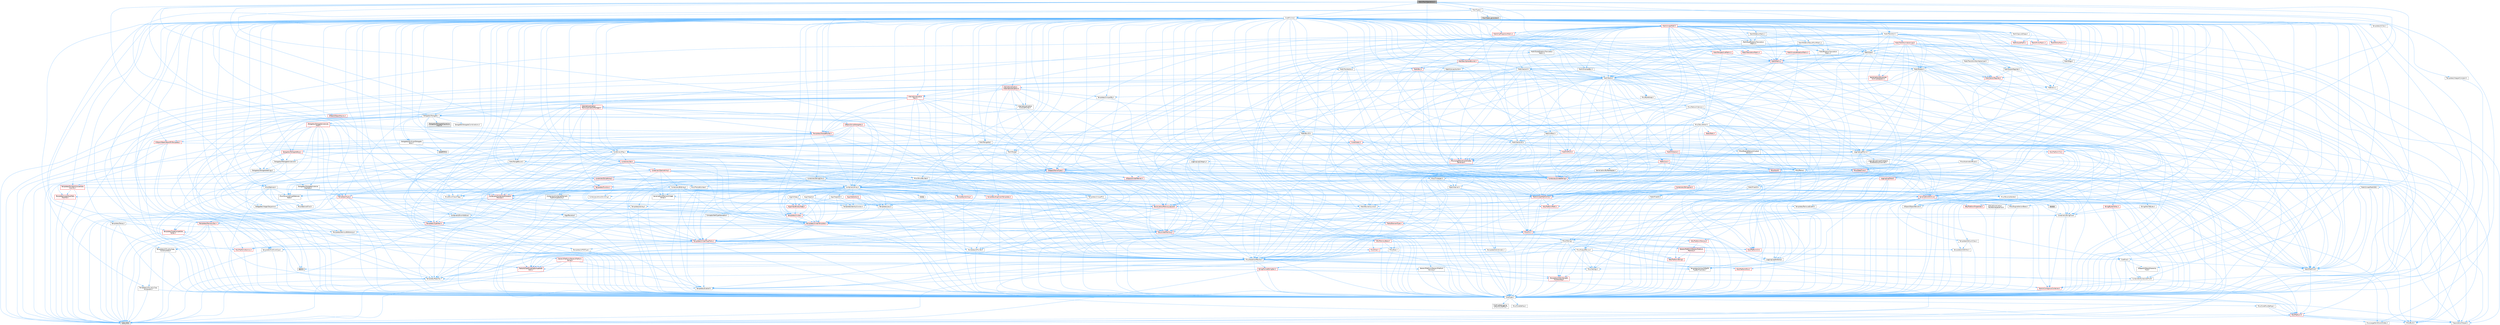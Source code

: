 digraph "StaticMeshOperations.h"
{
 // INTERACTIVE_SVG=YES
 // LATEX_PDF_SIZE
  bgcolor="transparent";
  edge [fontname=Helvetica,fontsize=10,labelfontname=Helvetica,labelfontsize=10];
  node [fontname=Helvetica,fontsize=10,shape=box,height=0.2,width=0.4];
  Node1 [id="Node000001",label="StaticMeshOperations.h",height=0.2,width=0.4,color="gray40", fillcolor="grey60", style="filled", fontcolor="black",tooltip=" "];
  Node1 -> Node2 [id="edge1_Node000001_Node000002",color="steelblue1",style="solid",tooltip=" "];
  Node2 [id="Node000002",label="Containers/Array.h",height=0.2,width=0.4,color="grey40", fillcolor="white", style="filled",URL="$df/dd0/Array_8h.html",tooltip=" "];
  Node2 -> Node3 [id="edge2_Node000002_Node000003",color="steelblue1",style="solid",tooltip=" "];
  Node3 [id="Node000003",label="CoreTypes.h",height=0.2,width=0.4,color="grey40", fillcolor="white", style="filled",URL="$dc/dec/CoreTypes_8h.html",tooltip=" "];
  Node3 -> Node4 [id="edge3_Node000003_Node000004",color="steelblue1",style="solid",tooltip=" "];
  Node4 [id="Node000004",label="HAL/Platform.h",height=0.2,width=0.4,color="red", fillcolor="#FFF0F0", style="filled",URL="$d9/dd0/Platform_8h.html",tooltip=" "];
  Node4 -> Node5 [id="edge4_Node000004_Node000005",color="steelblue1",style="solid",tooltip=" "];
  Node5 [id="Node000005",label="Misc/Build.h",height=0.2,width=0.4,color="grey40", fillcolor="white", style="filled",URL="$d3/dbb/Build_8h.html",tooltip=" "];
  Node4 -> Node6 [id="edge5_Node000004_Node000006",color="steelblue1",style="solid",tooltip=" "];
  Node6 [id="Node000006",label="Misc/LargeWorldCoordinates.h",height=0.2,width=0.4,color="grey40", fillcolor="white", style="filled",URL="$d2/dcb/LargeWorldCoordinates_8h.html",tooltip=" "];
  Node4 -> Node7 [id="edge6_Node000004_Node000007",color="steelblue1",style="solid",tooltip=" "];
  Node7 [id="Node000007",label="type_traits",height=0.2,width=0.4,color="grey60", fillcolor="#E0E0E0", style="filled",tooltip=" "];
  Node4 -> Node8 [id="edge7_Node000004_Node000008",color="steelblue1",style="solid",tooltip=" "];
  Node8 [id="Node000008",label="PreprocessorHelpers.h",height=0.2,width=0.4,color="grey40", fillcolor="white", style="filled",URL="$db/ddb/PreprocessorHelpers_8h.html",tooltip=" "];
  Node3 -> Node14 [id="edge8_Node000003_Node000014",color="steelblue1",style="solid",tooltip=" "];
  Node14 [id="Node000014",label="ProfilingDebugging\l/UMemoryDefines.h",height=0.2,width=0.4,color="grey40", fillcolor="white", style="filled",URL="$d2/da2/UMemoryDefines_8h.html",tooltip=" "];
  Node3 -> Node15 [id="edge9_Node000003_Node000015",color="steelblue1",style="solid",tooltip=" "];
  Node15 [id="Node000015",label="Misc/CoreMiscDefines.h",height=0.2,width=0.4,color="grey40", fillcolor="white", style="filled",URL="$da/d38/CoreMiscDefines_8h.html",tooltip=" "];
  Node15 -> Node4 [id="edge10_Node000015_Node000004",color="steelblue1",style="solid",tooltip=" "];
  Node15 -> Node8 [id="edge11_Node000015_Node000008",color="steelblue1",style="solid",tooltip=" "];
  Node3 -> Node16 [id="edge12_Node000003_Node000016",color="steelblue1",style="solid",tooltip=" "];
  Node16 [id="Node000016",label="Misc/CoreDefines.h",height=0.2,width=0.4,color="grey40", fillcolor="white", style="filled",URL="$d3/dd2/CoreDefines_8h.html",tooltip=" "];
  Node2 -> Node17 [id="edge13_Node000002_Node000017",color="steelblue1",style="solid",tooltip=" "];
  Node17 [id="Node000017",label="Misc/AssertionMacros.h",height=0.2,width=0.4,color="grey40", fillcolor="white", style="filled",URL="$d0/dfa/AssertionMacros_8h.html",tooltip=" "];
  Node17 -> Node3 [id="edge14_Node000017_Node000003",color="steelblue1",style="solid",tooltip=" "];
  Node17 -> Node4 [id="edge15_Node000017_Node000004",color="steelblue1",style="solid",tooltip=" "];
  Node17 -> Node18 [id="edge16_Node000017_Node000018",color="steelblue1",style="solid",tooltip=" "];
  Node18 [id="Node000018",label="HAL/PlatformMisc.h",height=0.2,width=0.4,color="red", fillcolor="#FFF0F0", style="filled",URL="$d0/df5/PlatformMisc_8h.html",tooltip=" "];
  Node18 -> Node3 [id="edge17_Node000018_Node000003",color="steelblue1",style="solid",tooltip=" "];
  Node17 -> Node8 [id="edge18_Node000017_Node000008",color="steelblue1",style="solid",tooltip=" "];
  Node17 -> Node54 [id="edge19_Node000017_Node000054",color="steelblue1",style="solid",tooltip=" "];
  Node54 [id="Node000054",label="Templates/EnableIf.h",height=0.2,width=0.4,color="grey40", fillcolor="white", style="filled",URL="$d7/d60/EnableIf_8h.html",tooltip=" "];
  Node54 -> Node3 [id="edge20_Node000054_Node000003",color="steelblue1",style="solid",tooltip=" "];
  Node17 -> Node55 [id="edge21_Node000017_Node000055",color="steelblue1",style="solid",tooltip=" "];
  Node55 [id="Node000055",label="Templates/IsArrayOrRefOf\lTypeByPredicate.h",height=0.2,width=0.4,color="grey40", fillcolor="white", style="filled",URL="$d6/da1/IsArrayOrRefOfTypeByPredicate_8h.html",tooltip=" "];
  Node55 -> Node3 [id="edge22_Node000055_Node000003",color="steelblue1",style="solid",tooltip=" "];
  Node17 -> Node56 [id="edge23_Node000017_Node000056",color="steelblue1",style="solid",tooltip=" "];
  Node56 [id="Node000056",label="Templates/IsValidVariadic\lFunctionArg.h",height=0.2,width=0.4,color="red", fillcolor="#FFF0F0", style="filled",URL="$d0/dc8/IsValidVariadicFunctionArg_8h.html",tooltip=" "];
  Node56 -> Node3 [id="edge24_Node000056_Node000003",color="steelblue1",style="solid",tooltip=" "];
  Node56 -> Node7 [id="edge25_Node000056_Node000007",color="steelblue1",style="solid",tooltip=" "];
  Node17 -> Node58 [id="edge26_Node000017_Node000058",color="steelblue1",style="solid",tooltip=" "];
  Node58 [id="Node000058",label="Traits/IsCharEncodingCompatible\lWith.h",height=0.2,width=0.4,color="red", fillcolor="#FFF0F0", style="filled",URL="$df/dd1/IsCharEncodingCompatibleWith_8h.html",tooltip=" "];
  Node58 -> Node7 [id="edge27_Node000058_Node000007",color="steelblue1",style="solid",tooltip=" "];
  Node17 -> Node60 [id="edge28_Node000017_Node000060",color="steelblue1",style="solid",tooltip=" "];
  Node60 [id="Node000060",label="Misc/VarArgs.h",height=0.2,width=0.4,color="grey40", fillcolor="white", style="filled",URL="$d5/d6f/VarArgs_8h.html",tooltip=" "];
  Node60 -> Node3 [id="edge29_Node000060_Node000003",color="steelblue1",style="solid",tooltip=" "];
  Node17 -> Node61 [id="edge30_Node000017_Node000061",color="steelblue1",style="solid",tooltip=" "];
  Node61 [id="Node000061",label="String/FormatStringSan.h",height=0.2,width=0.4,color="red", fillcolor="#FFF0F0", style="filled",URL="$d3/d8b/FormatStringSan_8h.html",tooltip=" "];
  Node61 -> Node7 [id="edge31_Node000061_Node000007",color="steelblue1",style="solid",tooltip=" "];
  Node61 -> Node3 [id="edge32_Node000061_Node000003",color="steelblue1",style="solid",tooltip=" "];
  Node61 -> Node62 [id="edge33_Node000061_Node000062",color="steelblue1",style="solid",tooltip=" "];
  Node62 [id="Node000062",label="Templates/Requires.h",height=0.2,width=0.4,color="grey40", fillcolor="white", style="filled",URL="$dc/d96/Requires_8h.html",tooltip=" "];
  Node62 -> Node54 [id="edge34_Node000062_Node000054",color="steelblue1",style="solid",tooltip=" "];
  Node62 -> Node7 [id="edge35_Node000062_Node000007",color="steelblue1",style="solid",tooltip=" "];
  Node61 -> Node56 [id="edge36_Node000061_Node000056",color="steelblue1",style="solid",tooltip=" "];
  Node61 -> Node26 [id="edge37_Node000061_Node000026",color="steelblue1",style="solid",tooltip=" "];
  Node26 [id="Node000026",label="Containers/ContainersFwd.h",height=0.2,width=0.4,color="grey40", fillcolor="white", style="filled",URL="$d4/d0a/ContainersFwd_8h.html",tooltip=" "];
  Node26 -> Node4 [id="edge38_Node000026_Node000004",color="steelblue1",style="solid",tooltip=" "];
  Node26 -> Node3 [id="edge39_Node000026_Node000003",color="steelblue1",style="solid",tooltip=" "];
  Node26 -> Node23 [id="edge40_Node000026_Node000023",color="steelblue1",style="solid",tooltip=" "];
  Node23 [id="Node000023",label="Traits/IsContiguousContainer.h",height=0.2,width=0.4,color="red", fillcolor="#FFF0F0", style="filled",URL="$d5/d3c/IsContiguousContainer_8h.html",tooltip=" "];
  Node23 -> Node3 [id="edge41_Node000023_Node000003",color="steelblue1",style="solid",tooltip=" "];
  Node17 -> Node67 [id="edge42_Node000017_Node000067",color="steelblue1",style="solid",tooltip=" "];
  Node67 [id="Node000067",label="atomic",height=0.2,width=0.4,color="grey60", fillcolor="#E0E0E0", style="filled",tooltip=" "];
  Node2 -> Node68 [id="edge43_Node000002_Node000068",color="steelblue1",style="solid",tooltip=" "];
  Node68 [id="Node000068",label="Misc/IntrusiveUnsetOptional\lState.h",height=0.2,width=0.4,color="grey40", fillcolor="white", style="filled",URL="$d2/d0a/IntrusiveUnsetOptionalState_8h.html",tooltip=" "];
  Node68 -> Node69 [id="edge44_Node000068_Node000069",color="steelblue1",style="solid",tooltip=" "];
  Node69 [id="Node000069",label="Misc/OptionalFwd.h",height=0.2,width=0.4,color="grey40", fillcolor="white", style="filled",URL="$dc/d50/OptionalFwd_8h.html",tooltip=" "];
  Node2 -> Node70 [id="edge45_Node000002_Node000070",color="steelblue1",style="solid",tooltip=" "];
  Node70 [id="Node000070",label="Misc/ReverseIterate.h",height=0.2,width=0.4,color="grey40", fillcolor="white", style="filled",URL="$db/de3/ReverseIterate_8h.html",tooltip=" "];
  Node70 -> Node4 [id="edge46_Node000070_Node000004",color="steelblue1",style="solid",tooltip=" "];
  Node70 -> Node71 [id="edge47_Node000070_Node000071",color="steelblue1",style="solid",tooltip=" "];
  Node71 [id="Node000071",label="iterator",height=0.2,width=0.4,color="grey60", fillcolor="#E0E0E0", style="filled",tooltip=" "];
  Node2 -> Node72 [id="edge48_Node000002_Node000072",color="steelblue1",style="solid",tooltip=" "];
  Node72 [id="Node000072",label="HAL/UnrealMemory.h",height=0.2,width=0.4,color="red", fillcolor="#FFF0F0", style="filled",URL="$d9/d96/UnrealMemory_8h.html",tooltip=" "];
  Node72 -> Node3 [id="edge49_Node000072_Node000003",color="steelblue1",style="solid",tooltip=" "];
  Node72 -> Node73 [id="edge50_Node000072_Node000073",color="steelblue1",style="solid",tooltip=" "];
  Node73 [id="Node000073",label="GenericPlatform/GenericPlatform\lMemory.h",height=0.2,width=0.4,color="red", fillcolor="#FFF0F0", style="filled",URL="$dd/d22/GenericPlatformMemory_8h.html",tooltip=" "];
  Node73 -> Node25 [id="edge51_Node000073_Node000025",color="steelblue1",style="solid",tooltip=" "];
  Node25 [id="Node000025",label="CoreFwd.h",height=0.2,width=0.4,color="grey40", fillcolor="white", style="filled",URL="$d1/d1e/CoreFwd_8h.html",tooltip=" "];
  Node25 -> Node3 [id="edge52_Node000025_Node000003",color="steelblue1",style="solid",tooltip=" "];
  Node25 -> Node26 [id="edge53_Node000025_Node000026",color="steelblue1",style="solid",tooltip=" "];
  Node25 -> Node27 [id="edge54_Node000025_Node000027",color="steelblue1",style="solid",tooltip=" "];
  Node27 [id="Node000027",label="Math/MathFwd.h",height=0.2,width=0.4,color="grey40", fillcolor="white", style="filled",URL="$d2/d10/MathFwd_8h.html",tooltip=" "];
  Node27 -> Node4 [id="edge55_Node000027_Node000004",color="steelblue1",style="solid",tooltip=" "];
  Node25 -> Node28 [id="edge56_Node000025_Node000028",color="steelblue1",style="solid",tooltip=" "];
  Node28 [id="Node000028",label="UObject/UObjectHierarchy\lFwd.h",height=0.2,width=0.4,color="grey40", fillcolor="white", style="filled",URL="$d3/d13/UObjectHierarchyFwd_8h.html",tooltip=" "];
  Node73 -> Node3 [id="edge57_Node000073_Node000003",color="steelblue1",style="solid",tooltip=" "];
  Node73 -> Node74 [id="edge58_Node000073_Node000074",color="steelblue1",style="solid",tooltip=" "];
  Node74 [id="Node000074",label="HAL/PlatformString.h",height=0.2,width=0.4,color="red", fillcolor="#FFF0F0", style="filled",URL="$db/db5/PlatformString_8h.html",tooltip=" "];
  Node74 -> Node3 [id="edge59_Node000074_Node000003",color="steelblue1",style="solid",tooltip=" "];
  Node72 -> Node76 [id="edge60_Node000072_Node000076",color="steelblue1",style="solid",tooltip=" "];
  Node76 [id="Node000076",label="HAL/MemoryBase.h",height=0.2,width=0.4,color="red", fillcolor="#FFF0F0", style="filled",URL="$d6/d9f/MemoryBase_8h.html",tooltip=" "];
  Node76 -> Node3 [id="edge61_Node000076_Node000003",color="steelblue1",style="solid",tooltip=" "];
  Node76 -> Node47 [id="edge62_Node000076_Node000047",color="steelblue1",style="solid",tooltip=" "];
  Node47 [id="Node000047",label="HAL/PlatformAtomics.h",height=0.2,width=0.4,color="red", fillcolor="#FFF0F0", style="filled",URL="$d3/d36/PlatformAtomics_8h.html",tooltip=" "];
  Node47 -> Node3 [id="edge63_Node000047_Node000003",color="steelblue1",style="solid",tooltip=" "];
  Node76 -> Node30 [id="edge64_Node000076_Node000030",color="steelblue1",style="solid",tooltip=" "];
  Node30 [id="Node000030",label="HAL/PlatformCrt.h",height=0.2,width=0.4,color="red", fillcolor="#FFF0F0", style="filled",URL="$d8/d75/PlatformCrt_8h.html",tooltip=" "];
  Node76 -> Node77 [id="edge65_Node000076_Node000077",color="steelblue1",style="solid",tooltip=" "];
  Node77 [id="Node000077",label="Misc/Exec.h",height=0.2,width=0.4,color="grey40", fillcolor="white", style="filled",URL="$de/ddb/Exec_8h.html",tooltip=" "];
  Node77 -> Node3 [id="edge66_Node000077_Node000003",color="steelblue1",style="solid",tooltip=" "];
  Node77 -> Node17 [id="edge67_Node000077_Node000017",color="steelblue1",style="solid",tooltip=" "];
  Node76 -> Node78 [id="edge68_Node000076_Node000078",color="steelblue1",style="solid",tooltip=" "];
  Node78 [id="Node000078",label="Misc/OutputDevice.h",height=0.2,width=0.4,color="grey40", fillcolor="white", style="filled",URL="$d7/d32/OutputDevice_8h.html",tooltip=" "];
  Node78 -> Node25 [id="edge69_Node000078_Node000025",color="steelblue1",style="solid",tooltip=" "];
  Node78 -> Node3 [id="edge70_Node000078_Node000003",color="steelblue1",style="solid",tooltip=" "];
  Node78 -> Node79 [id="edge71_Node000078_Node000079",color="steelblue1",style="solid",tooltip=" "];
  Node79 [id="Node000079",label="Logging/LogVerbosity.h",height=0.2,width=0.4,color="grey40", fillcolor="white", style="filled",URL="$d2/d8f/LogVerbosity_8h.html",tooltip=" "];
  Node79 -> Node3 [id="edge72_Node000079_Node000003",color="steelblue1",style="solid",tooltip=" "];
  Node78 -> Node60 [id="edge73_Node000078_Node000060",color="steelblue1",style="solid",tooltip=" "];
  Node78 -> Node55 [id="edge74_Node000078_Node000055",color="steelblue1",style="solid",tooltip=" "];
  Node78 -> Node56 [id="edge75_Node000078_Node000056",color="steelblue1",style="solid",tooltip=" "];
  Node78 -> Node58 [id="edge76_Node000078_Node000058",color="steelblue1",style="solid",tooltip=" "];
  Node72 -> Node89 [id="edge77_Node000072_Node000089",color="steelblue1",style="solid",tooltip=" "];
  Node89 [id="Node000089",label="HAL/PlatformMemory.h",height=0.2,width=0.4,color="red", fillcolor="#FFF0F0", style="filled",URL="$de/d68/PlatformMemory_8h.html",tooltip=" "];
  Node89 -> Node3 [id="edge78_Node000089_Node000003",color="steelblue1",style="solid",tooltip=" "];
  Node89 -> Node73 [id="edge79_Node000089_Node000073",color="steelblue1",style="solid",tooltip=" "];
  Node72 -> Node92 [id="edge80_Node000072_Node000092",color="steelblue1",style="solid",tooltip=" "];
  Node92 [id="Node000092",label="Templates/IsPointer.h",height=0.2,width=0.4,color="grey40", fillcolor="white", style="filled",URL="$d7/d05/IsPointer_8h.html",tooltip=" "];
  Node92 -> Node3 [id="edge81_Node000092_Node000003",color="steelblue1",style="solid",tooltip=" "];
  Node2 -> Node93 [id="edge82_Node000002_Node000093",color="steelblue1",style="solid",tooltip=" "];
  Node93 [id="Node000093",label="Templates/UnrealTypeTraits.h",height=0.2,width=0.4,color="red", fillcolor="#FFF0F0", style="filled",URL="$d2/d2d/UnrealTypeTraits_8h.html",tooltip=" "];
  Node93 -> Node3 [id="edge83_Node000093_Node000003",color="steelblue1",style="solid",tooltip=" "];
  Node93 -> Node92 [id="edge84_Node000093_Node000092",color="steelblue1",style="solid",tooltip=" "];
  Node93 -> Node17 [id="edge85_Node000093_Node000017",color="steelblue1",style="solid",tooltip=" "];
  Node93 -> Node85 [id="edge86_Node000093_Node000085",color="steelblue1",style="solid",tooltip=" "];
  Node85 [id="Node000085",label="Templates/AndOrNot.h",height=0.2,width=0.4,color="grey40", fillcolor="white", style="filled",URL="$db/d0a/AndOrNot_8h.html",tooltip=" "];
  Node85 -> Node3 [id="edge87_Node000085_Node000003",color="steelblue1",style="solid",tooltip=" "];
  Node93 -> Node54 [id="edge88_Node000093_Node000054",color="steelblue1",style="solid",tooltip=" "];
  Node93 -> Node94 [id="edge89_Node000093_Node000094",color="steelblue1",style="solid",tooltip=" "];
  Node94 [id="Node000094",label="Templates/IsArithmetic.h",height=0.2,width=0.4,color="grey40", fillcolor="white", style="filled",URL="$d2/d5d/IsArithmetic_8h.html",tooltip=" "];
  Node94 -> Node3 [id="edge90_Node000094_Node000003",color="steelblue1",style="solid",tooltip=" "];
  Node93 -> Node96 [id="edge91_Node000093_Node000096",color="steelblue1",style="solid",tooltip=" "];
  Node96 [id="Node000096",label="Templates/IsPODType.h",height=0.2,width=0.4,color="grey40", fillcolor="white", style="filled",URL="$d7/db1/IsPODType_8h.html",tooltip=" "];
  Node96 -> Node3 [id="edge92_Node000096_Node000003",color="steelblue1",style="solid",tooltip=" "];
  Node93 -> Node97 [id="edge93_Node000093_Node000097",color="steelblue1",style="solid",tooltip=" "];
  Node97 [id="Node000097",label="Templates/IsUECoreType.h",height=0.2,width=0.4,color="grey40", fillcolor="white", style="filled",URL="$d1/db8/IsUECoreType_8h.html",tooltip=" "];
  Node97 -> Node3 [id="edge94_Node000097_Node000003",color="steelblue1",style="solid",tooltip=" "];
  Node97 -> Node7 [id="edge95_Node000097_Node000007",color="steelblue1",style="solid",tooltip=" "];
  Node93 -> Node86 [id="edge96_Node000093_Node000086",color="steelblue1",style="solid",tooltip=" "];
  Node86 [id="Node000086",label="Templates/IsTriviallyCopy\lConstructible.h",height=0.2,width=0.4,color="grey40", fillcolor="white", style="filled",URL="$d3/d78/IsTriviallyCopyConstructible_8h.html",tooltip=" "];
  Node86 -> Node3 [id="edge97_Node000086_Node000003",color="steelblue1",style="solid",tooltip=" "];
  Node86 -> Node7 [id="edge98_Node000086_Node000007",color="steelblue1",style="solid",tooltip=" "];
  Node2 -> Node98 [id="edge99_Node000002_Node000098",color="steelblue1",style="solid",tooltip=" "];
  Node98 [id="Node000098",label="Templates/UnrealTemplate.h",height=0.2,width=0.4,color="red", fillcolor="#FFF0F0", style="filled",URL="$d4/d24/UnrealTemplate_8h.html",tooltip=" "];
  Node98 -> Node3 [id="edge100_Node000098_Node000003",color="steelblue1",style="solid",tooltip=" "];
  Node98 -> Node92 [id="edge101_Node000098_Node000092",color="steelblue1",style="solid",tooltip=" "];
  Node98 -> Node72 [id="edge102_Node000098_Node000072",color="steelblue1",style="solid",tooltip=" "];
  Node98 -> Node93 [id="edge103_Node000098_Node000093",color="steelblue1",style="solid",tooltip=" "];
  Node98 -> Node101 [id="edge104_Node000098_Node000101",color="steelblue1",style="solid",tooltip=" "];
  Node101 [id="Node000101",label="Templates/RemoveReference.h",height=0.2,width=0.4,color="grey40", fillcolor="white", style="filled",URL="$da/dbe/RemoveReference_8h.html",tooltip=" "];
  Node101 -> Node3 [id="edge105_Node000101_Node000003",color="steelblue1",style="solid",tooltip=" "];
  Node98 -> Node62 [id="edge106_Node000098_Node000062",color="steelblue1",style="solid",tooltip=" "];
  Node98 -> Node102 [id="edge107_Node000098_Node000102",color="steelblue1",style="solid",tooltip=" "];
  Node102 [id="Node000102",label="Templates/TypeCompatible\lBytes.h",height=0.2,width=0.4,color="red", fillcolor="#FFF0F0", style="filled",URL="$df/d0a/TypeCompatibleBytes_8h.html",tooltip=" "];
  Node102 -> Node3 [id="edge108_Node000102_Node000003",color="steelblue1",style="solid",tooltip=" "];
  Node102 -> Node7 [id="edge109_Node000102_Node000007",color="steelblue1",style="solid",tooltip=" "];
  Node98 -> Node23 [id="edge110_Node000098_Node000023",color="steelblue1",style="solid",tooltip=" "];
  Node98 -> Node7 [id="edge111_Node000098_Node000007",color="steelblue1",style="solid",tooltip=" "];
  Node2 -> Node104 [id="edge112_Node000002_Node000104",color="steelblue1",style="solid",tooltip=" "];
  Node104 [id="Node000104",label="Containers/AllowShrinking.h",height=0.2,width=0.4,color="grey40", fillcolor="white", style="filled",URL="$d7/d1a/AllowShrinking_8h.html",tooltip=" "];
  Node104 -> Node3 [id="edge113_Node000104_Node000003",color="steelblue1",style="solid",tooltip=" "];
  Node2 -> Node105 [id="edge114_Node000002_Node000105",color="steelblue1",style="solid",tooltip=" "];
  Node105 [id="Node000105",label="Containers/ContainerAllocation\lPolicies.h",height=0.2,width=0.4,color="red", fillcolor="#FFF0F0", style="filled",URL="$d7/dff/ContainerAllocationPolicies_8h.html",tooltip=" "];
  Node105 -> Node3 [id="edge115_Node000105_Node000003",color="steelblue1",style="solid",tooltip=" "];
  Node105 -> Node105 [id="edge116_Node000105_Node000105",color="steelblue1",style="solid",tooltip=" "];
  Node105 -> Node107 [id="edge117_Node000105_Node000107",color="steelblue1",style="solid",tooltip=" "];
  Node107 [id="Node000107",label="HAL/PlatformMath.h",height=0.2,width=0.4,color="red", fillcolor="#FFF0F0", style="filled",URL="$dc/d53/PlatformMath_8h.html",tooltip=" "];
  Node107 -> Node3 [id="edge118_Node000107_Node000003",color="steelblue1",style="solid",tooltip=" "];
  Node105 -> Node72 [id="edge119_Node000105_Node000072",color="steelblue1",style="solid",tooltip=" "];
  Node105 -> Node40 [id="edge120_Node000105_Node000040",color="steelblue1",style="solid",tooltip=" "];
  Node40 [id="Node000040",label="Math/NumericLimits.h",height=0.2,width=0.4,color="grey40", fillcolor="white", style="filled",URL="$df/d1b/NumericLimits_8h.html",tooltip=" "];
  Node40 -> Node3 [id="edge121_Node000040_Node000003",color="steelblue1",style="solid",tooltip=" "];
  Node105 -> Node17 [id="edge122_Node000105_Node000017",color="steelblue1",style="solid",tooltip=" "];
  Node105 -> Node116 [id="edge123_Node000105_Node000116",color="steelblue1",style="solid",tooltip=" "];
  Node116 [id="Node000116",label="Templates/MemoryOps.h",height=0.2,width=0.4,color="red", fillcolor="#FFF0F0", style="filled",URL="$db/dea/MemoryOps_8h.html",tooltip=" "];
  Node116 -> Node3 [id="edge124_Node000116_Node000003",color="steelblue1",style="solid",tooltip=" "];
  Node116 -> Node72 [id="edge125_Node000116_Node000072",color="steelblue1",style="solid",tooltip=" "];
  Node116 -> Node87 [id="edge126_Node000116_Node000087",color="steelblue1",style="solid",tooltip=" "];
  Node87 [id="Node000087",label="Templates/IsTriviallyCopy\lAssignable.h",height=0.2,width=0.4,color="grey40", fillcolor="white", style="filled",URL="$d2/df2/IsTriviallyCopyAssignable_8h.html",tooltip=" "];
  Node87 -> Node3 [id="edge127_Node000087_Node000003",color="steelblue1",style="solid",tooltip=" "];
  Node87 -> Node7 [id="edge128_Node000087_Node000007",color="steelblue1",style="solid",tooltip=" "];
  Node116 -> Node86 [id="edge129_Node000116_Node000086",color="steelblue1",style="solid",tooltip=" "];
  Node116 -> Node62 [id="edge130_Node000116_Node000062",color="steelblue1",style="solid",tooltip=" "];
  Node116 -> Node93 [id="edge131_Node000116_Node000093",color="steelblue1",style="solid",tooltip=" "];
  Node116 -> Node7 [id="edge132_Node000116_Node000007",color="steelblue1",style="solid",tooltip=" "];
  Node105 -> Node102 [id="edge133_Node000105_Node000102",color="steelblue1",style="solid",tooltip=" "];
  Node105 -> Node7 [id="edge134_Node000105_Node000007",color="steelblue1",style="solid",tooltip=" "];
  Node2 -> Node117 [id="edge135_Node000002_Node000117",color="steelblue1",style="solid",tooltip=" "];
  Node117 [id="Node000117",label="Containers/ContainerElement\lTypeCompatibility.h",height=0.2,width=0.4,color="grey40", fillcolor="white", style="filled",URL="$df/ddf/ContainerElementTypeCompatibility_8h.html",tooltip=" "];
  Node117 -> Node3 [id="edge136_Node000117_Node000003",color="steelblue1",style="solid",tooltip=" "];
  Node117 -> Node93 [id="edge137_Node000117_Node000093",color="steelblue1",style="solid",tooltip=" "];
  Node2 -> Node118 [id="edge138_Node000002_Node000118",color="steelblue1",style="solid",tooltip=" "];
  Node118 [id="Node000118",label="Serialization/Archive.h",height=0.2,width=0.4,color="red", fillcolor="#FFF0F0", style="filled",URL="$d7/d3b/Archive_8h.html",tooltip=" "];
  Node118 -> Node25 [id="edge139_Node000118_Node000025",color="steelblue1",style="solid",tooltip=" "];
  Node118 -> Node3 [id="edge140_Node000118_Node000003",color="steelblue1",style="solid",tooltip=" "];
  Node118 -> Node119 [id="edge141_Node000118_Node000119",color="steelblue1",style="solid",tooltip=" "];
  Node119 [id="Node000119",label="HAL/PlatformProperties.h",height=0.2,width=0.4,color="red", fillcolor="#FFF0F0", style="filled",URL="$d9/db0/PlatformProperties_8h.html",tooltip=" "];
  Node119 -> Node3 [id="edge142_Node000119_Node000003",color="steelblue1",style="solid",tooltip=" "];
  Node118 -> Node122 [id="edge143_Node000118_Node000122",color="steelblue1",style="solid",tooltip=" "];
  Node122 [id="Node000122",label="Internationalization\l/TextNamespaceFwd.h",height=0.2,width=0.4,color="grey40", fillcolor="white", style="filled",URL="$d8/d97/TextNamespaceFwd_8h.html",tooltip=" "];
  Node122 -> Node3 [id="edge144_Node000122_Node000003",color="steelblue1",style="solid",tooltip=" "];
  Node118 -> Node27 [id="edge145_Node000118_Node000027",color="steelblue1",style="solid",tooltip=" "];
  Node118 -> Node17 [id="edge146_Node000118_Node000017",color="steelblue1",style="solid",tooltip=" "];
  Node118 -> Node5 [id="edge147_Node000118_Node000005",color="steelblue1",style="solid",tooltip=" "];
  Node118 -> Node123 [id="edge148_Node000118_Node000123",color="steelblue1",style="solid",tooltip=" "];
  Node123 [id="Node000123",label="Misc/EngineVersionBase.h",height=0.2,width=0.4,color="grey40", fillcolor="white", style="filled",URL="$d5/d2b/EngineVersionBase_8h.html",tooltip=" "];
  Node123 -> Node3 [id="edge149_Node000123_Node000003",color="steelblue1",style="solid",tooltip=" "];
  Node118 -> Node60 [id="edge150_Node000118_Node000060",color="steelblue1",style="solid",tooltip=" "];
  Node118 -> Node54 [id="edge151_Node000118_Node000054",color="steelblue1",style="solid",tooltip=" "];
  Node118 -> Node55 [id="edge152_Node000118_Node000055",color="steelblue1",style="solid",tooltip=" "];
  Node118 -> Node126 [id="edge153_Node000118_Node000126",color="steelblue1",style="solid",tooltip=" "];
  Node126 [id="Node000126",label="Templates/IsEnumClass.h",height=0.2,width=0.4,color="grey40", fillcolor="white", style="filled",URL="$d7/d15/IsEnumClass_8h.html",tooltip=" "];
  Node126 -> Node3 [id="edge154_Node000126_Node000003",color="steelblue1",style="solid",tooltip=" "];
  Node126 -> Node85 [id="edge155_Node000126_Node000085",color="steelblue1",style="solid",tooltip=" "];
  Node118 -> Node56 [id="edge156_Node000118_Node000056",color="steelblue1",style="solid",tooltip=" "];
  Node118 -> Node98 [id="edge157_Node000118_Node000098",color="steelblue1",style="solid",tooltip=" "];
  Node118 -> Node58 [id="edge158_Node000118_Node000058",color="steelblue1",style="solid",tooltip=" "];
  Node118 -> Node127 [id="edge159_Node000118_Node000127",color="steelblue1",style="solid",tooltip=" "];
  Node127 [id="Node000127",label="UObject/ObjectVersion.h",height=0.2,width=0.4,color="grey40", fillcolor="white", style="filled",URL="$da/d63/ObjectVersion_8h.html",tooltip=" "];
  Node127 -> Node3 [id="edge160_Node000127_Node000003",color="steelblue1",style="solid",tooltip=" "];
  Node2 -> Node128 [id="edge161_Node000002_Node000128",color="steelblue1",style="solid",tooltip=" "];
  Node128 [id="Node000128",label="Serialization/MemoryImage\lWriter.h",height=0.2,width=0.4,color="grey40", fillcolor="white", style="filled",URL="$d0/d08/MemoryImageWriter_8h.html",tooltip=" "];
  Node128 -> Node3 [id="edge162_Node000128_Node000003",color="steelblue1",style="solid",tooltip=" "];
  Node128 -> Node129 [id="edge163_Node000128_Node000129",color="steelblue1",style="solid",tooltip=" "];
  Node129 [id="Node000129",label="Serialization/MemoryLayout.h",height=0.2,width=0.4,color="red", fillcolor="#FFF0F0", style="filled",URL="$d7/d66/MemoryLayout_8h.html",tooltip=" "];
  Node129 -> Node132 [id="edge164_Node000129_Node000132",color="steelblue1",style="solid",tooltip=" "];
  Node132 [id="Node000132",label="Containers/EnumAsByte.h",height=0.2,width=0.4,color="grey40", fillcolor="white", style="filled",URL="$d6/d9a/EnumAsByte_8h.html",tooltip=" "];
  Node132 -> Node3 [id="edge165_Node000132_Node000003",color="steelblue1",style="solid",tooltip=" "];
  Node132 -> Node96 [id="edge166_Node000132_Node000096",color="steelblue1",style="solid",tooltip=" "];
  Node132 -> Node133 [id="edge167_Node000132_Node000133",color="steelblue1",style="solid",tooltip=" "];
  Node133 [id="Node000133",label="Templates/TypeHash.h",height=0.2,width=0.4,color="red", fillcolor="#FFF0F0", style="filled",URL="$d1/d62/TypeHash_8h.html",tooltip=" "];
  Node133 -> Node3 [id="edge168_Node000133_Node000003",color="steelblue1",style="solid",tooltip=" "];
  Node133 -> Node62 [id="edge169_Node000133_Node000062",color="steelblue1",style="solid",tooltip=" "];
  Node133 -> Node134 [id="edge170_Node000133_Node000134",color="steelblue1",style="solid",tooltip=" "];
  Node134 [id="Node000134",label="Misc/Crc.h",height=0.2,width=0.4,color="red", fillcolor="#FFF0F0", style="filled",URL="$d4/dd2/Crc_8h.html",tooltip=" "];
  Node134 -> Node3 [id="edge171_Node000134_Node000003",color="steelblue1",style="solid",tooltip=" "];
  Node134 -> Node74 [id="edge172_Node000134_Node000074",color="steelblue1",style="solid",tooltip=" "];
  Node134 -> Node17 [id="edge173_Node000134_Node000017",color="steelblue1",style="solid",tooltip=" "];
  Node134 -> Node135 [id="edge174_Node000134_Node000135",color="steelblue1",style="solid",tooltip=" "];
  Node135 [id="Node000135",label="Misc/CString.h",height=0.2,width=0.4,color="grey40", fillcolor="white", style="filled",URL="$d2/d49/CString_8h.html",tooltip=" "];
  Node135 -> Node3 [id="edge175_Node000135_Node000003",color="steelblue1",style="solid",tooltip=" "];
  Node135 -> Node30 [id="edge176_Node000135_Node000030",color="steelblue1",style="solid",tooltip=" "];
  Node135 -> Node74 [id="edge177_Node000135_Node000074",color="steelblue1",style="solid",tooltip=" "];
  Node135 -> Node17 [id="edge178_Node000135_Node000017",color="steelblue1",style="solid",tooltip=" "];
  Node135 -> Node136 [id="edge179_Node000135_Node000136",color="steelblue1",style="solid",tooltip=" "];
  Node136 [id="Node000136",label="Misc/Char.h",height=0.2,width=0.4,color="red", fillcolor="#FFF0F0", style="filled",URL="$d0/d58/Char_8h.html",tooltip=" "];
  Node136 -> Node3 [id="edge180_Node000136_Node000003",color="steelblue1",style="solid",tooltip=" "];
  Node136 -> Node7 [id="edge181_Node000136_Node000007",color="steelblue1",style="solid",tooltip=" "];
  Node135 -> Node60 [id="edge182_Node000135_Node000060",color="steelblue1",style="solid",tooltip=" "];
  Node135 -> Node55 [id="edge183_Node000135_Node000055",color="steelblue1",style="solid",tooltip=" "];
  Node135 -> Node56 [id="edge184_Node000135_Node000056",color="steelblue1",style="solid",tooltip=" "];
  Node135 -> Node58 [id="edge185_Node000135_Node000058",color="steelblue1",style="solid",tooltip=" "];
  Node134 -> Node136 [id="edge186_Node000134_Node000136",color="steelblue1",style="solid",tooltip=" "];
  Node134 -> Node93 [id="edge187_Node000134_Node000093",color="steelblue1",style="solid",tooltip=" "];
  Node133 -> Node7 [id="edge188_Node000133_Node000007",color="steelblue1",style="solid",tooltip=" "];
  Node129 -> Node20 [id="edge189_Node000129_Node000020",color="steelblue1",style="solid",tooltip=" "];
  Node20 [id="Node000020",label="Containers/StringFwd.h",height=0.2,width=0.4,color="grey40", fillcolor="white", style="filled",URL="$df/d37/StringFwd_8h.html",tooltip=" "];
  Node20 -> Node3 [id="edge190_Node000020_Node000003",color="steelblue1",style="solid",tooltip=" "];
  Node20 -> Node21 [id="edge191_Node000020_Node000021",color="steelblue1",style="solid",tooltip=" "];
  Node21 [id="Node000021",label="Traits/ElementType.h",height=0.2,width=0.4,color="red", fillcolor="#FFF0F0", style="filled",URL="$d5/d4f/ElementType_8h.html",tooltip=" "];
  Node21 -> Node4 [id="edge192_Node000021_Node000004",color="steelblue1",style="solid",tooltip=" "];
  Node21 -> Node7 [id="edge193_Node000021_Node000007",color="steelblue1",style="solid",tooltip=" "];
  Node20 -> Node23 [id="edge194_Node000020_Node000023",color="steelblue1",style="solid",tooltip=" "];
  Node129 -> Node72 [id="edge195_Node000129_Node000072",color="steelblue1",style="solid",tooltip=" "];
  Node129 -> Node54 [id="edge196_Node000129_Node000054",color="steelblue1",style="solid",tooltip=" "];
  Node129 -> Node98 [id="edge197_Node000129_Node000098",color="steelblue1",style="solid",tooltip=" "];
  Node2 -> Node142 [id="edge198_Node000002_Node000142",color="steelblue1",style="solid",tooltip=" "];
  Node142 [id="Node000142",label="Algo/Heapify.h",height=0.2,width=0.4,color="grey40", fillcolor="white", style="filled",URL="$d0/d2a/Heapify_8h.html",tooltip=" "];
  Node142 -> Node143 [id="edge199_Node000142_Node000143",color="steelblue1",style="solid",tooltip=" "];
  Node143 [id="Node000143",label="Algo/Impl/BinaryHeap.h",height=0.2,width=0.4,color="red", fillcolor="#FFF0F0", style="filled",URL="$d7/da3/Algo_2Impl_2BinaryHeap_8h.html",tooltip=" "];
  Node143 -> Node144 [id="edge200_Node000143_Node000144",color="steelblue1",style="solid",tooltip=" "];
  Node144 [id="Node000144",label="Templates/Invoke.h",height=0.2,width=0.4,color="red", fillcolor="#FFF0F0", style="filled",URL="$d7/deb/Invoke_8h.html",tooltip=" "];
  Node144 -> Node3 [id="edge201_Node000144_Node000003",color="steelblue1",style="solid",tooltip=" "];
  Node144 -> Node98 [id="edge202_Node000144_Node000098",color="steelblue1",style="solid",tooltip=" "];
  Node144 -> Node7 [id="edge203_Node000144_Node000007",color="steelblue1",style="solid",tooltip=" "];
  Node143 -> Node7 [id="edge204_Node000143_Node000007",color="steelblue1",style="solid",tooltip=" "];
  Node142 -> Node148 [id="edge205_Node000142_Node000148",color="steelblue1",style="solid",tooltip=" "];
  Node148 [id="Node000148",label="Templates/IdentityFunctor.h",height=0.2,width=0.4,color="grey40", fillcolor="white", style="filled",URL="$d7/d2e/IdentityFunctor_8h.html",tooltip=" "];
  Node148 -> Node4 [id="edge206_Node000148_Node000004",color="steelblue1",style="solid",tooltip=" "];
  Node142 -> Node144 [id="edge207_Node000142_Node000144",color="steelblue1",style="solid",tooltip=" "];
  Node142 -> Node149 [id="edge208_Node000142_Node000149",color="steelblue1",style="solid",tooltip=" "];
  Node149 [id="Node000149",label="Templates/Less.h",height=0.2,width=0.4,color="grey40", fillcolor="white", style="filled",URL="$de/dc8/Less_8h.html",tooltip=" "];
  Node149 -> Node3 [id="edge209_Node000149_Node000003",color="steelblue1",style="solid",tooltip=" "];
  Node149 -> Node98 [id="edge210_Node000149_Node000098",color="steelblue1",style="solid",tooltip=" "];
  Node142 -> Node98 [id="edge211_Node000142_Node000098",color="steelblue1",style="solid",tooltip=" "];
  Node2 -> Node150 [id="edge212_Node000002_Node000150",color="steelblue1",style="solid",tooltip=" "];
  Node150 [id="Node000150",label="Algo/HeapSort.h",height=0.2,width=0.4,color="grey40", fillcolor="white", style="filled",URL="$d3/d92/HeapSort_8h.html",tooltip=" "];
  Node150 -> Node143 [id="edge213_Node000150_Node000143",color="steelblue1",style="solid",tooltip=" "];
  Node150 -> Node148 [id="edge214_Node000150_Node000148",color="steelblue1",style="solid",tooltip=" "];
  Node150 -> Node149 [id="edge215_Node000150_Node000149",color="steelblue1",style="solid",tooltip=" "];
  Node150 -> Node98 [id="edge216_Node000150_Node000098",color="steelblue1",style="solid",tooltip=" "];
  Node2 -> Node151 [id="edge217_Node000002_Node000151",color="steelblue1",style="solid",tooltip=" "];
  Node151 [id="Node000151",label="Algo/IsHeap.h",height=0.2,width=0.4,color="grey40", fillcolor="white", style="filled",URL="$de/d32/IsHeap_8h.html",tooltip=" "];
  Node151 -> Node143 [id="edge218_Node000151_Node000143",color="steelblue1",style="solid",tooltip=" "];
  Node151 -> Node148 [id="edge219_Node000151_Node000148",color="steelblue1",style="solid",tooltip=" "];
  Node151 -> Node144 [id="edge220_Node000151_Node000144",color="steelblue1",style="solid",tooltip=" "];
  Node151 -> Node149 [id="edge221_Node000151_Node000149",color="steelblue1",style="solid",tooltip=" "];
  Node151 -> Node98 [id="edge222_Node000151_Node000098",color="steelblue1",style="solid",tooltip=" "];
  Node2 -> Node143 [id="edge223_Node000002_Node000143",color="steelblue1",style="solid",tooltip=" "];
  Node2 -> Node152 [id="edge224_Node000002_Node000152",color="steelblue1",style="solid",tooltip=" "];
  Node152 [id="Node000152",label="Algo/StableSort.h",height=0.2,width=0.4,color="red", fillcolor="#FFF0F0", style="filled",URL="$d7/d3c/StableSort_8h.html",tooltip=" "];
  Node152 -> Node148 [id="edge225_Node000152_Node000148",color="steelblue1",style="solid",tooltip=" "];
  Node152 -> Node144 [id="edge226_Node000152_Node000144",color="steelblue1",style="solid",tooltip=" "];
  Node152 -> Node149 [id="edge227_Node000152_Node000149",color="steelblue1",style="solid",tooltip=" "];
  Node152 -> Node98 [id="edge228_Node000152_Node000098",color="steelblue1",style="solid",tooltip=" "];
  Node2 -> Node155 [id="edge229_Node000002_Node000155",color="steelblue1",style="solid",tooltip=" "];
  Node155 [id="Node000155",label="Concepts/GetTypeHashable.h",height=0.2,width=0.4,color="grey40", fillcolor="white", style="filled",URL="$d3/da2/GetTypeHashable_8h.html",tooltip=" "];
  Node155 -> Node3 [id="edge230_Node000155_Node000003",color="steelblue1",style="solid",tooltip=" "];
  Node155 -> Node133 [id="edge231_Node000155_Node000133",color="steelblue1",style="solid",tooltip=" "];
  Node2 -> Node148 [id="edge232_Node000002_Node000148",color="steelblue1",style="solid",tooltip=" "];
  Node2 -> Node144 [id="edge233_Node000002_Node000144",color="steelblue1",style="solid",tooltip=" "];
  Node2 -> Node149 [id="edge234_Node000002_Node000149",color="steelblue1",style="solid",tooltip=" "];
  Node2 -> Node156 [id="edge235_Node000002_Node000156",color="steelblue1",style="solid",tooltip=" "];
  Node156 [id="Node000156",label="Templates/LosesQualifiers\lFromTo.h",height=0.2,width=0.4,color="red", fillcolor="#FFF0F0", style="filled",URL="$d2/db3/LosesQualifiersFromTo_8h.html",tooltip=" "];
  Node156 -> Node7 [id="edge236_Node000156_Node000007",color="steelblue1",style="solid",tooltip=" "];
  Node2 -> Node62 [id="edge237_Node000002_Node000062",color="steelblue1",style="solid",tooltip=" "];
  Node2 -> Node157 [id="edge238_Node000002_Node000157",color="steelblue1",style="solid",tooltip=" "];
  Node157 [id="Node000157",label="Templates/Sorting.h",height=0.2,width=0.4,color="red", fillcolor="#FFF0F0", style="filled",URL="$d3/d9e/Sorting_8h.html",tooltip=" "];
  Node157 -> Node3 [id="edge239_Node000157_Node000003",color="steelblue1",style="solid",tooltip=" "];
  Node157 -> Node107 [id="edge240_Node000157_Node000107",color="steelblue1",style="solid",tooltip=" "];
  Node157 -> Node149 [id="edge241_Node000157_Node000149",color="steelblue1",style="solid",tooltip=" "];
  Node2 -> Node161 [id="edge242_Node000002_Node000161",color="steelblue1",style="solid",tooltip=" "];
  Node161 [id="Node000161",label="Templates/AlignmentTemplates.h",height=0.2,width=0.4,color="red", fillcolor="#FFF0F0", style="filled",URL="$dd/d32/AlignmentTemplates_8h.html",tooltip=" "];
  Node161 -> Node3 [id="edge243_Node000161_Node000003",color="steelblue1",style="solid",tooltip=" "];
  Node161 -> Node92 [id="edge244_Node000161_Node000092",color="steelblue1",style="solid",tooltip=" "];
  Node2 -> Node21 [id="edge245_Node000002_Node000021",color="steelblue1",style="solid",tooltip=" "];
  Node2 -> Node113 [id="edge246_Node000002_Node000113",color="steelblue1",style="solid",tooltip=" "];
  Node113 [id="Node000113",label="limits",height=0.2,width=0.4,color="grey60", fillcolor="#E0E0E0", style="filled",tooltip=" "];
  Node2 -> Node7 [id="edge247_Node000002_Node000007",color="steelblue1",style="solid",tooltip=" "];
  Node1 -> Node162 [id="edge248_Node000001_Node000162",color="steelblue1",style="solid",tooltip=" "];
  Node162 [id="Node000162",label="Containers/Map.h",height=0.2,width=0.4,color="grey40", fillcolor="white", style="filled",URL="$df/d79/Map_8h.html",tooltip=" "];
  Node162 -> Node3 [id="edge249_Node000162_Node000003",color="steelblue1",style="solid",tooltip=" "];
  Node162 -> Node163 [id="edge250_Node000162_Node000163",color="steelblue1",style="solid",tooltip=" "];
  Node163 [id="Node000163",label="Algo/Reverse.h",height=0.2,width=0.4,color="grey40", fillcolor="white", style="filled",URL="$d5/d93/Reverse_8h.html",tooltip=" "];
  Node163 -> Node3 [id="edge251_Node000163_Node000003",color="steelblue1",style="solid",tooltip=" "];
  Node163 -> Node98 [id="edge252_Node000163_Node000098",color="steelblue1",style="solid",tooltip=" "];
  Node162 -> Node117 [id="edge253_Node000162_Node000117",color="steelblue1",style="solid",tooltip=" "];
  Node162 -> Node164 [id="edge254_Node000162_Node000164",color="steelblue1",style="solid",tooltip=" "];
  Node164 [id="Node000164",label="Containers/Set.h",height=0.2,width=0.4,color="red", fillcolor="#FFF0F0", style="filled",URL="$d4/d45/Set_8h.html",tooltip=" "];
  Node164 -> Node105 [id="edge255_Node000164_Node000105",color="steelblue1",style="solid",tooltip=" "];
  Node164 -> Node117 [id="edge256_Node000164_Node000117",color="steelblue1",style="solid",tooltip=" "];
  Node164 -> Node166 [id="edge257_Node000164_Node000166",color="steelblue1",style="solid",tooltip=" "];
  Node166 [id="Node000166",label="Containers/SparseArray.h",height=0.2,width=0.4,color="red", fillcolor="#FFF0F0", style="filled",URL="$d5/dbf/SparseArray_8h.html",tooltip=" "];
  Node166 -> Node3 [id="edge258_Node000166_Node000003",color="steelblue1",style="solid",tooltip=" "];
  Node166 -> Node17 [id="edge259_Node000166_Node000017",color="steelblue1",style="solid",tooltip=" "];
  Node166 -> Node72 [id="edge260_Node000166_Node000072",color="steelblue1",style="solid",tooltip=" "];
  Node166 -> Node93 [id="edge261_Node000166_Node000093",color="steelblue1",style="solid",tooltip=" "];
  Node166 -> Node98 [id="edge262_Node000166_Node000098",color="steelblue1",style="solid",tooltip=" "];
  Node166 -> Node105 [id="edge263_Node000166_Node000105",color="steelblue1",style="solid",tooltip=" "];
  Node166 -> Node149 [id="edge264_Node000166_Node000149",color="steelblue1",style="solid",tooltip=" "];
  Node166 -> Node2 [id="edge265_Node000166_Node000002",color="steelblue1",style="solid",tooltip=" "];
  Node166 -> Node160 [id="edge266_Node000166_Node000160",color="steelblue1",style="solid",tooltip=" "];
  Node160 [id="Node000160",label="Math/UnrealMathUtility.h",height=0.2,width=0.4,color="red", fillcolor="#FFF0F0", style="filled",URL="$db/db8/UnrealMathUtility_8h.html",tooltip=" "];
  Node160 -> Node3 [id="edge267_Node000160_Node000003",color="steelblue1",style="solid",tooltip=" "];
  Node160 -> Node17 [id="edge268_Node000160_Node000017",color="steelblue1",style="solid",tooltip=" "];
  Node160 -> Node107 [id="edge269_Node000160_Node000107",color="steelblue1",style="solid",tooltip=" "];
  Node160 -> Node27 [id="edge270_Node000160_Node000027",color="steelblue1",style="solid",tooltip=" "];
  Node160 -> Node62 [id="edge271_Node000160_Node000062",color="steelblue1",style="solid",tooltip=" "];
  Node166 -> Node167 [id="edge272_Node000166_Node000167",color="steelblue1",style="solid",tooltip=" "];
  Node167 [id="Node000167",label="Containers/ScriptArray.h",height=0.2,width=0.4,color="red", fillcolor="#FFF0F0", style="filled",URL="$dc/daf/ScriptArray_8h.html",tooltip=" "];
  Node167 -> Node3 [id="edge273_Node000167_Node000003",color="steelblue1",style="solid",tooltip=" "];
  Node167 -> Node17 [id="edge274_Node000167_Node000017",color="steelblue1",style="solid",tooltip=" "];
  Node167 -> Node72 [id="edge275_Node000167_Node000072",color="steelblue1",style="solid",tooltip=" "];
  Node167 -> Node104 [id="edge276_Node000167_Node000104",color="steelblue1",style="solid",tooltip=" "];
  Node167 -> Node105 [id="edge277_Node000167_Node000105",color="steelblue1",style="solid",tooltip=" "];
  Node167 -> Node2 [id="edge278_Node000167_Node000002",color="steelblue1",style="solid",tooltip=" "];
  Node166 -> Node168 [id="edge279_Node000166_Node000168",color="steelblue1",style="solid",tooltip=" "];
  Node168 [id="Node000168",label="Containers/BitArray.h",height=0.2,width=0.4,color="grey40", fillcolor="white", style="filled",URL="$d1/de4/BitArray_8h.html",tooltip=" "];
  Node168 -> Node105 [id="edge280_Node000168_Node000105",color="steelblue1",style="solid",tooltip=" "];
  Node168 -> Node3 [id="edge281_Node000168_Node000003",color="steelblue1",style="solid",tooltip=" "];
  Node168 -> Node47 [id="edge282_Node000168_Node000047",color="steelblue1",style="solid",tooltip=" "];
  Node168 -> Node72 [id="edge283_Node000168_Node000072",color="steelblue1",style="solid",tooltip=" "];
  Node168 -> Node160 [id="edge284_Node000168_Node000160",color="steelblue1",style="solid",tooltip=" "];
  Node168 -> Node17 [id="edge285_Node000168_Node000017",color="steelblue1",style="solid",tooltip=" "];
  Node168 -> Node42 [id="edge286_Node000168_Node000042",color="steelblue1",style="solid",tooltip=" "];
  Node42 [id="Node000042",label="Misc/EnumClassFlags.h",height=0.2,width=0.4,color="grey40", fillcolor="white", style="filled",URL="$d8/de7/EnumClassFlags_8h.html",tooltip=" "];
  Node168 -> Node118 [id="edge287_Node000168_Node000118",color="steelblue1",style="solid",tooltip=" "];
  Node168 -> Node128 [id="edge288_Node000168_Node000128",color="steelblue1",style="solid",tooltip=" "];
  Node168 -> Node129 [id="edge289_Node000168_Node000129",color="steelblue1",style="solid",tooltip=" "];
  Node168 -> Node54 [id="edge290_Node000168_Node000054",color="steelblue1",style="solid",tooltip=" "];
  Node168 -> Node144 [id="edge291_Node000168_Node000144",color="steelblue1",style="solid",tooltip=" "];
  Node168 -> Node98 [id="edge292_Node000168_Node000098",color="steelblue1",style="solid",tooltip=" "];
  Node168 -> Node93 [id="edge293_Node000168_Node000093",color="steelblue1",style="solid",tooltip=" "];
  Node166 -> Node128 [id="edge294_Node000166_Node000128",color="steelblue1",style="solid",tooltip=" "];
  Node166 -> Node185 [id="edge295_Node000166_Node000185",color="steelblue1",style="solid",tooltip=" "];
  Node185 [id="Node000185",label="Containers/UnrealString.h",height=0.2,width=0.4,color="red", fillcolor="#FFF0F0", style="filled",URL="$d5/dba/UnrealString_8h.html",tooltip=" "];
  Node166 -> Node68 [id="edge296_Node000166_Node000068",color="steelblue1",style="solid",tooltip=" "];
  Node164 -> Node26 [id="edge297_Node000164_Node000026",color="steelblue1",style="solid",tooltip=" "];
  Node164 -> Node160 [id="edge298_Node000164_Node000160",color="steelblue1",style="solid",tooltip=" "];
  Node164 -> Node17 [id="edge299_Node000164_Node000017",color="steelblue1",style="solid",tooltip=" "];
  Node164 -> Node189 [id="edge300_Node000164_Node000189",color="steelblue1",style="solid",tooltip=" "];
  Node189 [id="Node000189",label="Misc/StructBuilder.h",height=0.2,width=0.4,color="grey40", fillcolor="white", style="filled",URL="$d9/db3/StructBuilder_8h.html",tooltip=" "];
  Node189 -> Node3 [id="edge301_Node000189_Node000003",color="steelblue1",style="solid",tooltip=" "];
  Node189 -> Node160 [id="edge302_Node000189_Node000160",color="steelblue1",style="solid",tooltip=" "];
  Node189 -> Node161 [id="edge303_Node000189_Node000161",color="steelblue1",style="solid",tooltip=" "];
  Node164 -> Node128 [id="edge304_Node000164_Node000128",color="steelblue1",style="solid",tooltip=" "];
  Node164 -> Node190 [id="edge305_Node000164_Node000190",color="steelblue1",style="solid",tooltip=" "];
  Node190 [id="Node000190",label="Templates/Function.h",height=0.2,width=0.4,color="red", fillcolor="#FFF0F0", style="filled",URL="$df/df5/Function_8h.html",tooltip=" "];
  Node190 -> Node3 [id="edge306_Node000190_Node000003",color="steelblue1",style="solid",tooltip=" "];
  Node190 -> Node17 [id="edge307_Node000190_Node000017",color="steelblue1",style="solid",tooltip=" "];
  Node190 -> Node68 [id="edge308_Node000190_Node000068",color="steelblue1",style="solid",tooltip=" "];
  Node190 -> Node72 [id="edge309_Node000190_Node000072",color="steelblue1",style="solid",tooltip=" "];
  Node190 -> Node93 [id="edge310_Node000190_Node000093",color="steelblue1",style="solid",tooltip=" "];
  Node190 -> Node144 [id="edge311_Node000190_Node000144",color="steelblue1",style="solid",tooltip=" "];
  Node190 -> Node98 [id="edge312_Node000190_Node000098",color="steelblue1",style="solid",tooltip=" "];
  Node190 -> Node62 [id="edge313_Node000190_Node000062",color="steelblue1",style="solid",tooltip=" "];
  Node190 -> Node160 [id="edge314_Node000190_Node000160",color="steelblue1",style="solid",tooltip=" "];
  Node190 -> Node7 [id="edge315_Node000190_Node000007",color="steelblue1",style="solid",tooltip=" "];
  Node164 -> Node157 [id="edge316_Node000164_Node000157",color="steelblue1",style="solid",tooltip=" "];
  Node164 -> Node133 [id="edge317_Node000164_Node000133",color="steelblue1",style="solid",tooltip=" "];
  Node164 -> Node98 [id="edge318_Node000164_Node000098",color="steelblue1",style="solid",tooltip=" "];
  Node164 -> Node7 [id="edge319_Node000164_Node000007",color="steelblue1",style="solid",tooltip=" "];
  Node162 -> Node185 [id="edge320_Node000162_Node000185",color="steelblue1",style="solid",tooltip=" "];
  Node162 -> Node17 [id="edge321_Node000162_Node000017",color="steelblue1",style="solid",tooltip=" "];
  Node162 -> Node189 [id="edge322_Node000162_Node000189",color="steelblue1",style="solid",tooltip=" "];
  Node162 -> Node190 [id="edge323_Node000162_Node000190",color="steelblue1",style="solid",tooltip=" "];
  Node162 -> Node157 [id="edge324_Node000162_Node000157",color="steelblue1",style="solid",tooltip=" "];
  Node162 -> Node193 [id="edge325_Node000162_Node000193",color="steelblue1",style="solid",tooltip=" "];
  Node193 [id="Node000193",label="Templates/Tuple.h",height=0.2,width=0.4,color="red", fillcolor="#FFF0F0", style="filled",URL="$d2/d4f/Tuple_8h.html",tooltip=" "];
  Node193 -> Node3 [id="edge326_Node000193_Node000003",color="steelblue1",style="solid",tooltip=" "];
  Node193 -> Node98 [id="edge327_Node000193_Node000098",color="steelblue1",style="solid",tooltip=" "];
  Node193 -> Node194 [id="edge328_Node000193_Node000194",color="steelblue1",style="solid",tooltip=" "];
  Node194 [id="Node000194",label="Delegates/IntegerSequence.h",height=0.2,width=0.4,color="grey40", fillcolor="white", style="filled",URL="$d2/dcc/IntegerSequence_8h.html",tooltip=" "];
  Node194 -> Node3 [id="edge329_Node000194_Node000003",color="steelblue1",style="solid",tooltip=" "];
  Node193 -> Node144 [id="edge330_Node000193_Node000144",color="steelblue1",style="solid",tooltip=" "];
  Node193 -> Node129 [id="edge331_Node000193_Node000129",color="steelblue1",style="solid",tooltip=" "];
  Node193 -> Node62 [id="edge332_Node000193_Node000062",color="steelblue1",style="solid",tooltip=" "];
  Node193 -> Node133 [id="edge333_Node000193_Node000133",color="steelblue1",style="solid",tooltip=" "];
  Node193 -> Node7 [id="edge334_Node000193_Node000007",color="steelblue1",style="solid",tooltip=" "];
  Node162 -> Node98 [id="edge335_Node000162_Node000098",color="steelblue1",style="solid",tooltip=" "];
  Node162 -> Node93 [id="edge336_Node000162_Node000093",color="steelblue1",style="solid",tooltip=" "];
  Node162 -> Node7 [id="edge337_Node000162_Node000007",color="steelblue1",style="solid",tooltip=" "];
  Node1 -> Node196 [id="edge338_Node000001_Node000196",color="steelblue1",style="solid",tooltip=" "];
  Node196 [id="Node000196",label="CoreMinimal.h",height=0.2,width=0.4,color="grey40", fillcolor="white", style="filled",URL="$d7/d67/CoreMinimal_8h.html",tooltip=" "];
  Node196 -> Node3 [id="edge339_Node000196_Node000003",color="steelblue1",style="solid",tooltip=" "];
  Node196 -> Node25 [id="edge340_Node000196_Node000025",color="steelblue1",style="solid",tooltip=" "];
  Node196 -> Node28 [id="edge341_Node000196_Node000028",color="steelblue1",style="solid",tooltip=" "];
  Node196 -> Node26 [id="edge342_Node000196_Node000026",color="steelblue1",style="solid",tooltip=" "];
  Node196 -> Node60 [id="edge343_Node000196_Node000060",color="steelblue1",style="solid",tooltip=" "];
  Node196 -> Node79 [id="edge344_Node000196_Node000079",color="steelblue1",style="solid",tooltip=" "];
  Node196 -> Node78 [id="edge345_Node000196_Node000078",color="steelblue1",style="solid",tooltip=" "];
  Node196 -> Node30 [id="edge346_Node000196_Node000030",color="steelblue1",style="solid",tooltip=" "];
  Node196 -> Node18 [id="edge347_Node000196_Node000018",color="steelblue1",style="solid",tooltip=" "];
  Node196 -> Node17 [id="edge348_Node000196_Node000017",color="steelblue1",style="solid",tooltip=" "];
  Node196 -> Node92 [id="edge349_Node000196_Node000092",color="steelblue1",style="solid",tooltip=" "];
  Node196 -> Node89 [id="edge350_Node000196_Node000089",color="steelblue1",style="solid",tooltip=" "];
  Node196 -> Node47 [id="edge351_Node000196_Node000047",color="steelblue1",style="solid",tooltip=" "];
  Node196 -> Node77 [id="edge352_Node000196_Node000077",color="steelblue1",style="solid",tooltip=" "];
  Node196 -> Node76 [id="edge353_Node000196_Node000076",color="steelblue1",style="solid",tooltip=" "];
  Node196 -> Node72 [id="edge354_Node000196_Node000072",color="steelblue1",style="solid",tooltip=" "];
  Node196 -> Node94 [id="edge355_Node000196_Node000094",color="steelblue1",style="solid",tooltip=" "];
  Node196 -> Node85 [id="edge356_Node000196_Node000085",color="steelblue1",style="solid",tooltip=" "];
  Node196 -> Node96 [id="edge357_Node000196_Node000096",color="steelblue1",style="solid",tooltip=" "];
  Node196 -> Node97 [id="edge358_Node000196_Node000097",color="steelblue1",style="solid",tooltip=" "];
  Node196 -> Node86 [id="edge359_Node000196_Node000086",color="steelblue1",style="solid",tooltip=" "];
  Node196 -> Node93 [id="edge360_Node000196_Node000093",color="steelblue1",style="solid",tooltip=" "];
  Node196 -> Node54 [id="edge361_Node000196_Node000054",color="steelblue1",style="solid",tooltip=" "];
  Node196 -> Node101 [id="edge362_Node000196_Node000101",color="steelblue1",style="solid",tooltip=" "];
  Node196 -> Node197 [id="edge363_Node000196_Node000197",color="steelblue1",style="solid",tooltip=" "];
  Node197 [id="Node000197",label="Templates/IntegralConstant.h",height=0.2,width=0.4,color="grey40", fillcolor="white", style="filled",URL="$db/d1b/IntegralConstant_8h.html",tooltip=" "];
  Node197 -> Node3 [id="edge364_Node000197_Node000003",color="steelblue1",style="solid",tooltip=" "];
  Node196 -> Node198 [id="edge365_Node000196_Node000198",color="steelblue1",style="solid",tooltip=" "];
  Node198 [id="Node000198",label="Templates/IsClass.h",height=0.2,width=0.4,color="grey40", fillcolor="white", style="filled",URL="$db/dcb/IsClass_8h.html",tooltip=" "];
  Node198 -> Node3 [id="edge366_Node000198_Node000003",color="steelblue1",style="solid",tooltip=" "];
  Node196 -> Node102 [id="edge367_Node000196_Node000102",color="steelblue1",style="solid",tooltip=" "];
  Node196 -> Node23 [id="edge368_Node000196_Node000023",color="steelblue1",style="solid",tooltip=" "];
  Node196 -> Node98 [id="edge369_Node000196_Node000098",color="steelblue1",style="solid",tooltip=" "];
  Node196 -> Node40 [id="edge370_Node000196_Node000040",color="steelblue1",style="solid",tooltip=" "];
  Node196 -> Node107 [id="edge371_Node000196_Node000107",color="steelblue1",style="solid",tooltip=" "];
  Node196 -> Node87 [id="edge372_Node000196_Node000087",color="steelblue1",style="solid",tooltip=" "];
  Node196 -> Node116 [id="edge373_Node000196_Node000116",color="steelblue1",style="solid",tooltip=" "];
  Node196 -> Node105 [id="edge374_Node000196_Node000105",color="steelblue1",style="solid",tooltip=" "];
  Node196 -> Node126 [id="edge375_Node000196_Node000126",color="steelblue1",style="solid",tooltip=" "];
  Node196 -> Node119 [id="edge376_Node000196_Node000119",color="steelblue1",style="solid",tooltip=" "];
  Node196 -> Node123 [id="edge377_Node000196_Node000123",color="steelblue1",style="solid",tooltip=" "];
  Node196 -> Node122 [id="edge378_Node000196_Node000122",color="steelblue1",style="solid",tooltip=" "];
  Node196 -> Node118 [id="edge379_Node000196_Node000118",color="steelblue1",style="solid",tooltip=" "];
  Node196 -> Node149 [id="edge380_Node000196_Node000149",color="steelblue1",style="solid",tooltip=" "];
  Node196 -> Node157 [id="edge381_Node000196_Node000157",color="steelblue1",style="solid",tooltip=" "];
  Node196 -> Node136 [id="edge382_Node000196_Node000136",color="steelblue1",style="solid",tooltip=" "];
  Node196 -> Node199 [id="edge383_Node000196_Node000199",color="steelblue1",style="solid",tooltip=" "];
  Node199 [id="Node000199",label="GenericPlatform/GenericPlatform\lStricmp.h",height=0.2,width=0.4,color="grey40", fillcolor="white", style="filled",URL="$d2/d86/GenericPlatformStricmp_8h.html",tooltip=" "];
  Node199 -> Node3 [id="edge384_Node000199_Node000003",color="steelblue1",style="solid",tooltip=" "];
  Node196 -> Node200 [id="edge385_Node000196_Node000200",color="steelblue1",style="solid",tooltip=" "];
  Node200 [id="Node000200",label="GenericPlatform/GenericPlatform\lString.h",height=0.2,width=0.4,color="red", fillcolor="#FFF0F0", style="filled",URL="$dd/d20/GenericPlatformString_8h.html",tooltip=" "];
  Node200 -> Node3 [id="edge386_Node000200_Node000003",color="steelblue1",style="solid",tooltip=" "];
  Node200 -> Node199 [id="edge387_Node000200_Node000199",color="steelblue1",style="solid",tooltip=" "];
  Node200 -> Node54 [id="edge388_Node000200_Node000054",color="steelblue1",style="solid",tooltip=" "];
  Node200 -> Node58 [id="edge389_Node000200_Node000058",color="steelblue1",style="solid",tooltip=" "];
  Node200 -> Node7 [id="edge390_Node000200_Node000007",color="steelblue1",style="solid",tooltip=" "];
  Node196 -> Node74 [id="edge391_Node000196_Node000074",color="steelblue1",style="solid",tooltip=" "];
  Node196 -> Node135 [id="edge392_Node000196_Node000135",color="steelblue1",style="solid",tooltip=" "];
  Node196 -> Node134 [id="edge393_Node000196_Node000134",color="steelblue1",style="solid",tooltip=" "];
  Node196 -> Node160 [id="edge394_Node000196_Node000160",color="steelblue1",style="solid",tooltip=" "];
  Node196 -> Node185 [id="edge395_Node000196_Node000185",color="steelblue1",style="solid",tooltip=" "];
  Node196 -> Node2 [id="edge396_Node000196_Node000002",color="steelblue1",style="solid",tooltip=" "];
  Node196 -> Node203 [id="edge397_Node000196_Node000203",color="steelblue1",style="solid",tooltip=" "];
  Node203 [id="Node000203",label="Misc/FrameNumber.h",height=0.2,width=0.4,color="grey40", fillcolor="white", style="filled",URL="$dd/dbd/FrameNumber_8h.html",tooltip=" "];
  Node203 -> Node3 [id="edge398_Node000203_Node000003",color="steelblue1",style="solid",tooltip=" "];
  Node203 -> Node40 [id="edge399_Node000203_Node000040",color="steelblue1",style="solid",tooltip=" "];
  Node203 -> Node160 [id="edge400_Node000203_Node000160",color="steelblue1",style="solid",tooltip=" "];
  Node203 -> Node54 [id="edge401_Node000203_Node000054",color="steelblue1",style="solid",tooltip=" "];
  Node203 -> Node93 [id="edge402_Node000203_Node000093",color="steelblue1",style="solid",tooltip=" "];
  Node196 -> Node204 [id="edge403_Node000196_Node000204",color="steelblue1",style="solid",tooltip=" "];
  Node204 [id="Node000204",label="Misc/Timespan.h",height=0.2,width=0.4,color="grey40", fillcolor="white", style="filled",URL="$da/dd9/Timespan_8h.html",tooltip=" "];
  Node204 -> Node3 [id="edge404_Node000204_Node000003",color="steelblue1",style="solid",tooltip=" "];
  Node204 -> Node205 [id="edge405_Node000204_Node000205",color="steelblue1",style="solid",tooltip=" "];
  Node205 [id="Node000205",label="Math/Interval.h",height=0.2,width=0.4,color="grey40", fillcolor="white", style="filled",URL="$d1/d55/Interval_8h.html",tooltip=" "];
  Node205 -> Node3 [id="edge406_Node000205_Node000003",color="steelblue1",style="solid",tooltip=" "];
  Node205 -> Node94 [id="edge407_Node000205_Node000094",color="steelblue1",style="solid",tooltip=" "];
  Node205 -> Node93 [id="edge408_Node000205_Node000093",color="steelblue1",style="solid",tooltip=" "];
  Node205 -> Node40 [id="edge409_Node000205_Node000040",color="steelblue1",style="solid",tooltip=" "];
  Node205 -> Node160 [id="edge410_Node000205_Node000160",color="steelblue1",style="solid",tooltip=" "];
  Node204 -> Node160 [id="edge411_Node000204_Node000160",color="steelblue1",style="solid",tooltip=" "];
  Node204 -> Node17 [id="edge412_Node000204_Node000017",color="steelblue1",style="solid",tooltip=" "];
  Node196 -> Node206 [id="edge413_Node000196_Node000206",color="steelblue1",style="solid",tooltip=" "];
  Node206 [id="Node000206",label="Containers/StringConv.h",height=0.2,width=0.4,color="grey40", fillcolor="white", style="filled",URL="$d3/ddf/StringConv_8h.html",tooltip=" "];
  Node206 -> Node3 [id="edge414_Node000206_Node000003",color="steelblue1",style="solid",tooltip=" "];
  Node206 -> Node17 [id="edge415_Node000206_Node000017",color="steelblue1",style="solid",tooltip=" "];
  Node206 -> Node105 [id="edge416_Node000206_Node000105",color="steelblue1",style="solid",tooltip=" "];
  Node206 -> Node2 [id="edge417_Node000206_Node000002",color="steelblue1",style="solid",tooltip=" "];
  Node206 -> Node135 [id="edge418_Node000206_Node000135",color="steelblue1",style="solid",tooltip=" "];
  Node206 -> Node182 [id="edge419_Node000206_Node000182",color="steelblue1",style="solid",tooltip=" "];
  Node182 [id="Node000182",label="Templates/IsArray.h",height=0.2,width=0.4,color="grey40", fillcolor="white", style="filled",URL="$d8/d8d/IsArray_8h.html",tooltip=" "];
  Node182 -> Node3 [id="edge420_Node000182_Node000003",color="steelblue1",style="solid",tooltip=" "];
  Node206 -> Node98 [id="edge421_Node000206_Node000098",color="steelblue1",style="solid",tooltip=" "];
  Node206 -> Node93 [id="edge422_Node000206_Node000093",color="steelblue1",style="solid",tooltip=" "];
  Node206 -> Node21 [id="edge423_Node000206_Node000021",color="steelblue1",style="solid",tooltip=" "];
  Node206 -> Node58 [id="edge424_Node000206_Node000058",color="steelblue1",style="solid",tooltip=" "];
  Node206 -> Node23 [id="edge425_Node000206_Node000023",color="steelblue1",style="solid",tooltip=" "];
  Node206 -> Node7 [id="edge426_Node000206_Node000007",color="steelblue1",style="solid",tooltip=" "];
  Node196 -> Node207 [id="edge427_Node000196_Node000207",color="steelblue1",style="solid",tooltip=" "];
  Node207 [id="Node000207",label="UObject/UnrealNames.h",height=0.2,width=0.4,color="red", fillcolor="#FFF0F0", style="filled",URL="$d8/db1/UnrealNames_8h.html",tooltip=" "];
  Node207 -> Node3 [id="edge428_Node000207_Node000003",color="steelblue1",style="solid",tooltip=" "];
  Node196 -> Node209 [id="edge429_Node000196_Node000209",color="steelblue1",style="solid",tooltip=" "];
  Node209 [id="Node000209",label="UObject/NameTypes.h",height=0.2,width=0.4,color="red", fillcolor="#FFF0F0", style="filled",URL="$d6/d35/NameTypes_8h.html",tooltip=" "];
  Node209 -> Node3 [id="edge430_Node000209_Node000003",color="steelblue1",style="solid",tooltip=" "];
  Node209 -> Node17 [id="edge431_Node000209_Node000017",color="steelblue1",style="solid",tooltip=" "];
  Node209 -> Node72 [id="edge432_Node000209_Node000072",color="steelblue1",style="solid",tooltip=" "];
  Node209 -> Node93 [id="edge433_Node000209_Node000093",color="steelblue1",style="solid",tooltip=" "];
  Node209 -> Node98 [id="edge434_Node000209_Node000098",color="steelblue1",style="solid",tooltip=" "];
  Node209 -> Node185 [id="edge435_Node000209_Node000185",color="steelblue1",style="solid",tooltip=" "];
  Node209 -> Node206 [id="edge436_Node000209_Node000206",color="steelblue1",style="solid",tooltip=" "];
  Node209 -> Node20 [id="edge437_Node000209_Node000020",color="steelblue1",style="solid",tooltip=" "];
  Node209 -> Node207 [id="edge438_Node000209_Node000207",color="steelblue1",style="solid",tooltip=" "];
  Node209 -> Node129 [id="edge439_Node000209_Node000129",color="steelblue1",style="solid",tooltip=" "];
  Node209 -> Node68 [id="edge440_Node000209_Node000068",color="steelblue1",style="solid",tooltip=" "];
  Node196 -> Node217 [id="edge441_Node000196_Node000217",color="steelblue1",style="solid",tooltip=" "];
  Node217 [id="Node000217",label="Misc/Parse.h",height=0.2,width=0.4,color="grey40", fillcolor="white", style="filled",URL="$dc/d71/Parse_8h.html",tooltip=" "];
  Node217 -> Node20 [id="edge442_Node000217_Node000020",color="steelblue1",style="solid",tooltip=" "];
  Node217 -> Node185 [id="edge443_Node000217_Node000185",color="steelblue1",style="solid",tooltip=" "];
  Node217 -> Node3 [id="edge444_Node000217_Node000003",color="steelblue1",style="solid",tooltip=" "];
  Node217 -> Node30 [id="edge445_Node000217_Node000030",color="steelblue1",style="solid",tooltip=" "];
  Node217 -> Node5 [id="edge446_Node000217_Node000005",color="steelblue1",style="solid",tooltip=" "];
  Node217 -> Node42 [id="edge447_Node000217_Node000042",color="steelblue1",style="solid",tooltip=" "];
  Node217 -> Node190 [id="edge448_Node000217_Node000190",color="steelblue1",style="solid",tooltip=" "];
  Node196 -> Node161 [id="edge449_Node000196_Node000161",color="steelblue1",style="solid",tooltip=" "];
  Node196 -> Node189 [id="edge450_Node000196_Node000189",color="steelblue1",style="solid",tooltip=" "];
  Node196 -> Node109 [id="edge451_Node000196_Node000109",color="steelblue1",style="solid",tooltip=" "];
  Node109 [id="Node000109",label="Templates/Decay.h",height=0.2,width=0.4,color="grey40", fillcolor="white", style="filled",URL="$dd/d0f/Decay_8h.html",tooltip=" "];
  Node109 -> Node3 [id="edge452_Node000109_Node000003",color="steelblue1",style="solid",tooltip=" "];
  Node109 -> Node101 [id="edge453_Node000109_Node000101",color="steelblue1",style="solid",tooltip=" "];
  Node109 -> Node7 [id="edge454_Node000109_Node000007",color="steelblue1",style="solid",tooltip=" "];
  Node196 -> Node218 [id="edge455_Node000196_Node000218",color="steelblue1",style="solid",tooltip=" "];
  Node218 [id="Node000218",label="Templates/PointerIsConvertible\lFromTo.h",height=0.2,width=0.4,color="red", fillcolor="#FFF0F0", style="filled",URL="$d6/d65/PointerIsConvertibleFromTo_8h.html",tooltip=" "];
  Node218 -> Node3 [id="edge456_Node000218_Node000003",color="steelblue1",style="solid",tooltip=" "];
  Node218 -> Node156 [id="edge457_Node000218_Node000156",color="steelblue1",style="solid",tooltip=" "];
  Node218 -> Node7 [id="edge458_Node000218_Node000007",color="steelblue1",style="solid",tooltip=" "];
  Node196 -> Node144 [id="edge459_Node000196_Node000144",color="steelblue1",style="solid",tooltip=" "];
  Node196 -> Node190 [id="edge460_Node000196_Node000190",color="steelblue1",style="solid",tooltip=" "];
  Node196 -> Node133 [id="edge461_Node000196_Node000133",color="steelblue1",style="solid",tooltip=" "];
  Node196 -> Node167 [id="edge462_Node000196_Node000167",color="steelblue1",style="solid",tooltip=" "];
  Node196 -> Node168 [id="edge463_Node000196_Node000168",color="steelblue1",style="solid",tooltip=" "];
  Node196 -> Node166 [id="edge464_Node000196_Node000166",color="steelblue1",style="solid",tooltip=" "];
  Node196 -> Node164 [id="edge465_Node000196_Node000164",color="steelblue1",style="solid",tooltip=" "];
  Node196 -> Node163 [id="edge466_Node000196_Node000163",color="steelblue1",style="solid",tooltip=" "];
  Node196 -> Node162 [id="edge467_Node000196_Node000162",color="steelblue1",style="solid",tooltip=" "];
  Node196 -> Node219 [id="edge468_Node000196_Node000219",color="steelblue1",style="solid",tooltip=" "];
  Node219 [id="Node000219",label="Math/IntPoint.h",height=0.2,width=0.4,color="red", fillcolor="#FFF0F0", style="filled",URL="$d3/df7/IntPoint_8h.html",tooltip=" "];
  Node219 -> Node3 [id="edge469_Node000219_Node000003",color="steelblue1",style="solid",tooltip=" "];
  Node219 -> Node17 [id="edge470_Node000219_Node000017",color="steelblue1",style="solid",tooltip=" "];
  Node219 -> Node217 [id="edge471_Node000219_Node000217",color="steelblue1",style="solid",tooltip=" "];
  Node219 -> Node27 [id="edge472_Node000219_Node000027",color="steelblue1",style="solid",tooltip=" "];
  Node219 -> Node160 [id="edge473_Node000219_Node000160",color="steelblue1",style="solid",tooltip=" "];
  Node219 -> Node185 [id="edge474_Node000219_Node000185",color="steelblue1",style="solid",tooltip=" "];
  Node219 -> Node133 [id="edge475_Node000219_Node000133",color="steelblue1",style="solid",tooltip=" "];
  Node219 -> Node220 [id="edge476_Node000219_Node000220",color="steelblue1",style="solid",tooltip=" "];
  Node220 [id="Node000220",label="Misc/LargeWorldCoordinates\lSerializer.h",height=0.2,width=0.4,color="red", fillcolor="#FFF0F0", style="filled",URL="$d7/df9/LargeWorldCoordinatesSerializer_8h.html",tooltip=" "];
  Node220 -> Node209 [id="edge477_Node000220_Node000209",color="steelblue1",style="solid",tooltip=" "];
  Node220 -> Node127 [id="edge478_Node000220_Node000127",color="steelblue1",style="solid",tooltip=" "];
  Node196 -> Node221 [id="edge479_Node000196_Node000221",color="steelblue1",style="solid",tooltip=" "];
  Node221 [id="Node000221",label="Math/IntVector.h",height=0.2,width=0.4,color="red", fillcolor="#FFF0F0", style="filled",URL="$d7/d44/IntVector_8h.html",tooltip=" "];
  Node221 -> Node3 [id="edge480_Node000221_Node000003",color="steelblue1",style="solid",tooltip=" "];
  Node221 -> Node134 [id="edge481_Node000221_Node000134",color="steelblue1",style="solid",tooltip=" "];
  Node221 -> Node217 [id="edge482_Node000221_Node000217",color="steelblue1",style="solid",tooltip=" "];
  Node221 -> Node27 [id="edge483_Node000221_Node000027",color="steelblue1",style="solid",tooltip=" "];
  Node221 -> Node160 [id="edge484_Node000221_Node000160",color="steelblue1",style="solid",tooltip=" "];
  Node221 -> Node185 [id="edge485_Node000221_Node000185",color="steelblue1",style="solid",tooltip=" "];
  Node221 -> Node220 [id="edge486_Node000221_Node000220",color="steelblue1",style="solid",tooltip=" "];
  Node196 -> Node222 [id="edge487_Node000196_Node000222",color="steelblue1",style="solid",tooltip=" "];
  Node222 [id="Node000222",label="Logging/LogCategory.h",height=0.2,width=0.4,color="grey40", fillcolor="white", style="filled",URL="$d9/d36/LogCategory_8h.html",tooltip=" "];
  Node222 -> Node3 [id="edge488_Node000222_Node000003",color="steelblue1",style="solid",tooltip=" "];
  Node222 -> Node79 [id="edge489_Node000222_Node000079",color="steelblue1",style="solid",tooltip=" "];
  Node222 -> Node209 [id="edge490_Node000222_Node000209",color="steelblue1",style="solid",tooltip=" "];
  Node196 -> Node223 [id="edge491_Node000196_Node000223",color="steelblue1",style="solid",tooltip=" "];
  Node223 [id="Node000223",label="Logging/LogMacros.h",height=0.2,width=0.4,color="grey40", fillcolor="white", style="filled",URL="$d0/d16/LogMacros_8h.html",tooltip=" "];
  Node223 -> Node185 [id="edge492_Node000223_Node000185",color="steelblue1",style="solid",tooltip=" "];
  Node223 -> Node3 [id="edge493_Node000223_Node000003",color="steelblue1",style="solid",tooltip=" "];
  Node223 -> Node8 [id="edge494_Node000223_Node000008",color="steelblue1",style="solid",tooltip=" "];
  Node223 -> Node222 [id="edge495_Node000223_Node000222",color="steelblue1",style="solid",tooltip=" "];
  Node223 -> Node224 [id="edge496_Node000223_Node000224",color="steelblue1",style="solid",tooltip=" "];
  Node224 [id="Node000224",label="Logging/LogScopedCategory\lAndVerbosityOverride.h",height=0.2,width=0.4,color="grey40", fillcolor="white", style="filled",URL="$de/dba/LogScopedCategoryAndVerbosityOverride_8h.html",tooltip=" "];
  Node224 -> Node3 [id="edge497_Node000224_Node000003",color="steelblue1",style="solid",tooltip=" "];
  Node224 -> Node79 [id="edge498_Node000224_Node000079",color="steelblue1",style="solid",tooltip=" "];
  Node224 -> Node209 [id="edge499_Node000224_Node000209",color="steelblue1",style="solid",tooltip=" "];
  Node223 -> Node225 [id="edge500_Node000223_Node000225",color="steelblue1",style="solid",tooltip=" "];
  Node225 [id="Node000225",label="Logging/LogTrace.h",height=0.2,width=0.4,color="red", fillcolor="#FFF0F0", style="filled",URL="$d5/d91/LogTrace_8h.html",tooltip=" "];
  Node225 -> Node3 [id="edge501_Node000225_Node000003",color="steelblue1",style="solid",tooltip=" "];
  Node225 -> Node2 [id="edge502_Node000225_Node000002",color="steelblue1",style="solid",tooltip=" "];
  Node225 -> Node8 [id="edge503_Node000225_Node000008",color="steelblue1",style="solid",tooltip=" "];
  Node225 -> Node79 [id="edge504_Node000225_Node000079",color="steelblue1",style="solid",tooltip=" "];
  Node225 -> Node5 [id="edge505_Node000225_Node000005",color="steelblue1",style="solid",tooltip=" "];
  Node225 -> Node55 [id="edge506_Node000225_Node000055",color="steelblue1",style="solid",tooltip=" "];
  Node225 -> Node58 [id="edge507_Node000225_Node000058",color="steelblue1",style="solid",tooltip=" "];
  Node223 -> Node79 [id="edge508_Node000223_Node000079",color="steelblue1",style="solid",tooltip=" "];
  Node223 -> Node17 [id="edge509_Node000223_Node000017",color="steelblue1",style="solid",tooltip=" "];
  Node223 -> Node5 [id="edge510_Node000223_Node000005",color="steelblue1",style="solid",tooltip=" "];
  Node223 -> Node60 [id="edge511_Node000223_Node000060",color="steelblue1",style="solid",tooltip=" "];
  Node223 -> Node61 [id="edge512_Node000223_Node000061",color="steelblue1",style="solid",tooltip=" "];
  Node223 -> Node54 [id="edge513_Node000223_Node000054",color="steelblue1",style="solid",tooltip=" "];
  Node223 -> Node55 [id="edge514_Node000223_Node000055",color="steelblue1",style="solid",tooltip=" "];
  Node223 -> Node56 [id="edge515_Node000223_Node000056",color="steelblue1",style="solid",tooltip=" "];
  Node223 -> Node58 [id="edge516_Node000223_Node000058",color="steelblue1",style="solid",tooltip=" "];
  Node223 -> Node7 [id="edge517_Node000223_Node000007",color="steelblue1",style="solid",tooltip=" "];
  Node196 -> Node226 [id="edge518_Node000196_Node000226",color="steelblue1",style="solid",tooltip=" "];
  Node226 [id="Node000226",label="Math/Vector2D.h",height=0.2,width=0.4,color="grey40", fillcolor="white", style="filled",URL="$d3/db0/Vector2D_8h.html",tooltip=" "];
  Node226 -> Node3 [id="edge519_Node000226_Node000003",color="steelblue1",style="solid",tooltip=" "];
  Node226 -> Node27 [id="edge520_Node000226_Node000027",color="steelblue1",style="solid",tooltip=" "];
  Node226 -> Node17 [id="edge521_Node000226_Node000017",color="steelblue1",style="solid",tooltip=" "];
  Node226 -> Node134 [id="edge522_Node000226_Node000134",color="steelblue1",style="solid",tooltip=" "];
  Node226 -> Node160 [id="edge523_Node000226_Node000160",color="steelblue1",style="solid",tooltip=" "];
  Node226 -> Node185 [id="edge524_Node000226_Node000185",color="steelblue1",style="solid",tooltip=" "];
  Node226 -> Node217 [id="edge525_Node000226_Node000217",color="steelblue1",style="solid",tooltip=" "];
  Node226 -> Node220 [id="edge526_Node000226_Node000220",color="steelblue1",style="solid",tooltip=" "];
  Node226 -> Node227 [id="edge527_Node000226_Node000227",color="steelblue1",style="solid",tooltip=" "];
  Node227 [id="Node000227",label="Misc/EngineNetworkCustom\lVersion.h",height=0.2,width=0.4,color="grey40", fillcolor="white", style="filled",URL="$da/da3/EngineNetworkCustomVersion_8h.html",tooltip=" "];
  Node227 -> Node3 [id="edge528_Node000227_Node000003",color="steelblue1",style="solid",tooltip=" "];
  Node227 -> Node228 [id="edge529_Node000227_Node000228",color="steelblue1",style="solid",tooltip=" "];
  Node228 [id="Node000228",label="Misc/Guid.h",height=0.2,width=0.4,color="red", fillcolor="#FFF0F0", style="filled",URL="$d6/d2a/Guid_8h.html",tooltip=" "];
  Node228 -> Node20 [id="edge530_Node000228_Node000020",color="steelblue1",style="solid",tooltip=" "];
  Node228 -> Node185 [id="edge531_Node000228_Node000185",color="steelblue1",style="solid",tooltip=" "];
  Node228 -> Node3 [id="edge532_Node000228_Node000003",color="steelblue1",style="solid",tooltip=" "];
  Node228 -> Node8 [id="edge533_Node000228_Node000008",color="steelblue1",style="solid",tooltip=" "];
  Node228 -> Node17 [id="edge534_Node000228_Node000017",color="steelblue1",style="solid",tooltip=" "];
  Node228 -> Node134 [id="edge535_Node000228_Node000134",color="steelblue1",style="solid",tooltip=" "];
  Node228 -> Node118 [id="edge536_Node000228_Node000118",color="steelblue1",style="solid",tooltip=" "];
  Node228 -> Node129 [id="edge537_Node000228_Node000129",color="steelblue1",style="solid",tooltip=" "];
  Node226 -> Node219 [id="edge538_Node000226_Node000219",color="steelblue1",style="solid",tooltip=" "];
  Node226 -> Node223 [id="edge539_Node000226_Node000223",color="steelblue1",style="solid",tooltip=" "];
  Node226 -> Node7 [id="edge540_Node000226_Node000007",color="steelblue1",style="solid",tooltip=" "];
  Node196 -> Node230 [id="edge541_Node000196_Node000230",color="steelblue1",style="solid",tooltip=" "];
  Node230 [id="Node000230",label="Math/IntRect.h",height=0.2,width=0.4,color="grey40", fillcolor="white", style="filled",URL="$d7/d53/IntRect_8h.html",tooltip=" "];
  Node230 -> Node3 [id="edge542_Node000230_Node000003",color="steelblue1",style="solid",tooltip=" "];
  Node230 -> Node27 [id="edge543_Node000230_Node000027",color="steelblue1",style="solid",tooltip=" "];
  Node230 -> Node160 [id="edge544_Node000230_Node000160",color="steelblue1",style="solid",tooltip=" "];
  Node230 -> Node185 [id="edge545_Node000230_Node000185",color="steelblue1",style="solid",tooltip=" "];
  Node230 -> Node219 [id="edge546_Node000230_Node000219",color="steelblue1",style="solid",tooltip=" "];
  Node230 -> Node226 [id="edge547_Node000230_Node000226",color="steelblue1",style="solid",tooltip=" "];
  Node196 -> Node231 [id="edge548_Node000196_Node000231",color="steelblue1",style="solid",tooltip=" "];
  Node231 [id="Node000231",label="Misc/ByteSwap.h",height=0.2,width=0.4,color="grey40", fillcolor="white", style="filled",URL="$dc/dd7/ByteSwap_8h.html",tooltip=" "];
  Node231 -> Node3 [id="edge549_Node000231_Node000003",color="steelblue1",style="solid",tooltip=" "];
  Node231 -> Node30 [id="edge550_Node000231_Node000030",color="steelblue1",style="solid",tooltip=" "];
  Node196 -> Node132 [id="edge551_Node000196_Node000132",color="steelblue1",style="solid",tooltip=" "];
  Node196 -> Node232 [id="edge552_Node000196_Node000232",color="steelblue1",style="solid",tooltip=" "];
  Node232 [id="Node000232",label="HAL/PlatformTLS.h",height=0.2,width=0.4,color="red", fillcolor="#FFF0F0", style="filled",URL="$d0/def/PlatformTLS_8h.html",tooltip=" "];
  Node232 -> Node3 [id="edge553_Node000232_Node000003",color="steelblue1",style="solid",tooltip=" "];
  Node196 -> Node235 [id="edge554_Node000196_Node000235",color="steelblue1",style="solid",tooltip=" "];
  Node235 [id="Node000235",label="CoreGlobals.h",height=0.2,width=0.4,color="red", fillcolor="#FFF0F0", style="filled",URL="$d5/d8c/CoreGlobals_8h.html",tooltip=" "];
  Node235 -> Node185 [id="edge555_Node000235_Node000185",color="steelblue1",style="solid",tooltip=" "];
  Node235 -> Node3 [id="edge556_Node000235_Node000003",color="steelblue1",style="solid",tooltip=" "];
  Node235 -> Node232 [id="edge557_Node000235_Node000232",color="steelblue1",style="solid",tooltip=" "];
  Node235 -> Node223 [id="edge558_Node000235_Node000223",color="steelblue1",style="solid",tooltip=" "];
  Node235 -> Node5 [id="edge559_Node000235_Node000005",color="steelblue1",style="solid",tooltip=" "];
  Node235 -> Node42 [id="edge560_Node000235_Node000042",color="steelblue1",style="solid",tooltip=" "];
  Node235 -> Node78 [id="edge561_Node000235_Node000078",color="steelblue1",style="solid",tooltip=" "];
  Node235 -> Node209 [id="edge562_Node000235_Node000209",color="steelblue1",style="solid",tooltip=" "];
  Node235 -> Node67 [id="edge563_Node000235_Node000067",color="steelblue1",style="solid",tooltip=" "];
  Node196 -> Node236 [id="edge564_Node000196_Node000236",color="steelblue1",style="solid",tooltip=" "];
  Node236 [id="Node000236",label="Templates/SharedPointer.h",height=0.2,width=0.4,color="red", fillcolor="#FFF0F0", style="filled",URL="$d2/d17/SharedPointer_8h.html",tooltip=" "];
  Node236 -> Node3 [id="edge565_Node000236_Node000003",color="steelblue1",style="solid",tooltip=" "];
  Node236 -> Node68 [id="edge566_Node000236_Node000068",color="steelblue1",style="solid",tooltip=" "];
  Node236 -> Node218 [id="edge567_Node000236_Node000218",color="steelblue1",style="solid",tooltip=" "];
  Node236 -> Node17 [id="edge568_Node000236_Node000017",color="steelblue1",style="solid",tooltip=" "];
  Node236 -> Node72 [id="edge569_Node000236_Node000072",color="steelblue1",style="solid",tooltip=" "];
  Node236 -> Node2 [id="edge570_Node000236_Node000002",color="steelblue1",style="solid",tooltip=" "];
  Node236 -> Node162 [id="edge571_Node000236_Node000162",color="steelblue1",style="solid",tooltip=" "];
  Node236 -> Node235 [id="edge572_Node000236_Node000235",color="steelblue1",style="solid",tooltip=" "];
  Node196 -> Node241 [id="edge573_Node000196_Node000241",color="steelblue1",style="solid",tooltip=" "];
  Node241 [id="Node000241",label="Internationalization\l/CulturePointer.h",height=0.2,width=0.4,color="grey40", fillcolor="white", style="filled",URL="$d6/dbe/CulturePointer_8h.html",tooltip=" "];
  Node241 -> Node3 [id="edge574_Node000241_Node000003",color="steelblue1",style="solid",tooltip=" "];
  Node241 -> Node236 [id="edge575_Node000241_Node000236",color="steelblue1",style="solid",tooltip=" "];
  Node196 -> Node242 [id="edge576_Node000196_Node000242",color="steelblue1",style="solid",tooltip=" "];
  Node242 [id="Node000242",label="UObject/WeakObjectPtrTemplates.h",height=0.2,width=0.4,color="red", fillcolor="#FFF0F0", style="filled",URL="$d8/d3b/WeakObjectPtrTemplates_8h.html",tooltip=" "];
  Node242 -> Node3 [id="edge577_Node000242_Node000003",color="steelblue1",style="solid",tooltip=" "];
  Node242 -> Node156 [id="edge578_Node000242_Node000156",color="steelblue1",style="solid",tooltip=" "];
  Node242 -> Node62 [id="edge579_Node000242_Node000062",color="steelblue1",style="solid",tooltip=" "];
  Node242 -> Node162 [id="edge580_Node000242_Node000162",color="steelblue1",style="solid",tooltip=" "];
  Node242 -> Node7 [id="edge581_Node000242_Node000007",color="steelblue1",style="solid",tooltip=" "];
  Node196 -> Node245 [id="edge582_Node000196_Node000245",color="steelblue1",style="solid",tooltip=" "];
  Node245 [id="Node000245",label="Delegates/DelegateSettings.h",height=0.2,width=0.4,color="grey40", fillcolor="white", style="filled",URL="$d0/d97/DelegateSettings_8h.html",tooltip=" "];
  Node245 -> Node3 [id="edge583_Node000245_Node000003",color="steelblue1",style="solid",tooltip=" "];
  Node196 -> Node246 [id="edge584_Node000196_Node000246",color="steelblue1",style="solid",tooltip=" "];
  Node246 [id="Node000246",label="Delegates/IDelegateInstance.h",height=0.2,width=0.4,color="grey40", fillcolor="white", style="filled",URL="$d2/d10/IDelegateInstance_8h.html",tooltip=" "];
  Node246 -> Node3 [id="edge585_Node000246_Node000003",color="steelblue1",style="solid",tooltip=" "];
  Node246 -> Node133 [id="edge586_Node000246_Node000133",color="steelblue1",style="solid",tooltip=" "];
  Node246 -> Node209 [id="edge587_Node000246_Node000209",color="steelblue1",style="solid",tooltip=" "];
  Node246 -> Node245 [id="edge588_Node000246_Node000245",color="steelblue1",style="solid",tooltip=" "];
  Node196 -> Node247 [id="edge589_Node000196_Node000247",color="steelblue1",style="solid",tooltip=" "];
  Node247 [id="Node000247",label="Delegates/DelegateBase.h",height=0.2,width=0.4,color="red", fillcolor="#FFF0F0", style="filled",URL="$da/d67/DelegateBase_8h.html",tooltip=" "];
  Node247 -> Node3 [id="edge590_Node000247_Node000003",color="steelblue1",style="solid",tooltip=" "];
  Node247 -> Node105 [id="edge591_Node000247_Node000105",color="steelblue1",style="solid",tooltip=" "];
  Node247 -> Node160 [id="edge592_Node000247_Node000160",color="steelblue1",style="solid",tooltip=" "];
  Node247 -> Node209 [id="edge593_Node000247_Node000209",color="steelblue1",style="solid",tooltip=" "];
  Node247 -> Node245 [id="edge594_Node000247_Node000245",color="steelblue1",style="solid",tooltip=" "];
  Node247 -> Node246 [id="edge595_Node000247_Node000246",color="steelblue1",style="solid",tooltip=" "];
  Node196 -> Node255 [id="edge596_Node000196_Node000255",color="steelblue1",style="solid",tooltip=" "];
  Node255 [id="Node000255",label="Delegates/MulticastDelegate\lBase.h",height=0.2,width=0.4,color="grey40", fillcolor="white", style="filled",URL="$db/d16/MulticastDelegateBase_8h.html",tooltip=" "];
  Node255 -> Node239 [id="edge597_Node000255_Node000239",color="steelblue1",style="solid",tooltip=" "];
  Node239 [id="Node000239",label="AutoRTFM.h",height=0.2,width=0.4,color="grey60", fillcolor="#E0E0E0", style="filled",tooltip=" "];
  Node255 -> Node3 [id="edge598_Node000255_Node000003",color="steelblue1",style="solid",tooltip=" "];
  Node255 -> Node105 [id="edge599_Node000255_Node000105",color="steelblue1",style="solid",tooltip=" "];
  Node255 -> Node2 [id="edge600_Node000255_Node000002",color="steelblue1",style="solid",tooltip=" "];
  Node255 -> Node160 [id="edge601_Node000255_Node000160",color="steelblue1",style="solid",tooltip=" "];
  Node255 -> Node246 [id="edge602_Node000255_Node000246",color="steelblue1",style="solid",tooltip=" "];
  Node255 -> Node247 [id="edge603_Node000255_Node000247",color="steelblue1",style="solid",tooltip=" "];
  Node196 -> Node194 [id="edge604_Node000196_Node000194",color="steelblue1",style="solid",tooltip=" "];
  Node196 -> Node193 [id="edge605_Node000196_Node000193",color="steelblue1",style="solid",tooltip=" "];
  Node196 -> Node256 [id="edge606_Node000196_Node000256",color="steelblue1",style="solid",tooltip=" "];
  Node256 [id="Node000256",label="UObject/ScriptDelegates.h",height=0.2,width=0.4,color="red", fillcolor="#FFF0F0", style="filled",URL="$de/d81/ScriptDelegates_8h.html",tooltip=" "];
  Node256 -> Node2 [id="edge607_Node000256_Node000002",color="steelblue1",style="solid",tooltip=" "];
  Node256 -> Node105 [id="edge608_Node000256_Node000105",color="steelblue1",style="solid",tooltip=" "];
  Node256 -> Node185 [id="edge609_Node000256_Node000185",color="steelblue1",style="solid",tooltip=" "];
  Node256 -> Node17 [id="edge610_Node000256_Node000017",color="steelblue1",style="solid",tooltip=" "];
  Node256 -> Node236 [id="edge611_Node000256_Node000236",color="steelblue1",style="solid",tooltip=" "];
  Node256 -> Node133 [id="edge612_Node000256_Node000133",color="steelblue1",style="solid",tooltip=" "];
  Node256 -> Node93 [id="edge613_Node000256_Node000093",color="steelblue1",style="solid",tooltip=" "];
  Node256 -> Node209 [id="edge614_Node000256_Node000209",color="steelblue1",style="solid",tooltip=" "];
  Node196 -> Node258 [id="edge615_Node000196_Node000258",color="steelblue1",style="solid",tooltip=" "];
  Node258 [id="Node000258",label="Delegates/Delegate.h",height=0.2,width=0.4,color="grey40", fillcolor="white", style="filled",URL="$d4/d80/Delegate_8h.html",tooltip=" "];
  Node258 -> Node3 [id="edge616_Node000258_Node000003",color="steelblue1",style="solid",tooltip=" "];
  Node258 -> Node17 [id="edge617_Node000258_Node000017",color="steelblue1",style="solid",tooltip=" "];
  Node258 -> Node209 [id="edge618_Node000258_Node000209",color="steelblue1",style="solid",tooltip=" "];
  Node258 -> Node236 [id="edge619_Node000258_Node000236",color="steelblue1",style="solid",tooltip=" "];
  Node258 -> Node242 [id="edge620_Node000258_Node000242",color="steelblue1",style="solid",tooltip=" "];
  Node258 -> Node255 [id="edge621_Node000258_Node000255",color="steelblue1",style="solid",tooltip=" "];
  Node258 -> Node194 [id="edge622_Node000258_Node000194",color="steelblue1",style="solid",tooltip=" "];
  Node258 -> Node239 [id="edge623_Node000258_Node000239",color="steelblue1",style="solid",tooltip=" "];
  Node258 -> Node259 [id="edge624_Node000258_Node000259",color="steelblue1",style="solid",tooltip=" "];
  Node259 [id="Node000259",label="Delegates/DelegateInstance\lInterface.h",height=0.2,width=0.4,color="grey40", fillcolor="white", style="filled",URL="$de/d82/DelegateInstanceInterface_8h.html",tooltip=" "];
  Node259 -> Node17 [id="edge625_Node000259_Node000017",color="steelblue1",style="solid",tooltip=" "];
  Node259 -> Node102 [id="edge626_Node000259_Node000102",color="steelblue1",style="solid",tooltip=" "];
  Node259 -> Node193 [id="edge627_Node000259_Node000193",color="steelblue1",style="solid",tooltip=" "];
  Node258 -> Node260 [id="edge628_Node000258_Node000260",color="steelblue1",style="solid",tooltip=" "];
  Node260 [id="Node000260",label="Delegates/DelegateInstances\lImpl.h",height=0.2,width=0.4,color="red", fillcolor="#FFF0F0", style="filled",URL="$d5/dc6/DelegateInstancesImpl_8h.html",tooltip=" "];
  Node260 -> Node3 [id="edge629_Node000260_Node000003",color="steelblue1",style="solid",tooltip=" "];
  Node260 -> Node259 [id="edge630_Node000260_Node000259",color="steelblue1",style="solid",tooltip=" "];
  Node260 -> Node246 [id="edge631_Node000260_Node000246",color="steelblue1",style="solid",tooltip=" "];
  Node260 -> Node247 [id="edge632_Node000260_Node000247",color="steelblue1",style="solid",tooltip=" "];
  Node260 -> Node17 [id="edge633_Node000260_Node000017",color="steelblue1",style="solid",tooltip=" "];
  Node260 -> Node101 [id="edge634_Node000260_Node000101",color="steelblue1",style="solid",tooltip=" "];
  Node260 -> Node236 [id="edge635_Node000260_Node000236",color="steelblue1",style="solid",tooltip=" "];
  Node260 -> Node193 [id="edge636_Node000260_Node000193",color="steelblue1",style="solid",tooltip=" "];
  Node260 -> Node93 [id="edge637_Node000260_Node000093",color="steelblue1",style="solid",tooltip=" "];
  Node260 -> Node209 [id="edge638_Node000260_Node000209",color="steelblue1",style="solid",tooltip=" "];
  Node260 -> Node242 [id="edge639_Node000260_Node000242",color="steelblue1",style="solid",tooltip=" "];
  Node258 -> Node261 [id="edge640_Node000258_Node000261",color="steelblue1",style="solid",tooltip=" "];
  Node261 [id="Node000261",label="Delegates/DelegateSignature\lImpl.inl",height=0.2,width=0.4,color="grey60", fillcolor="#E0E0E0", style="filled",tooltip=" "];
  Node258 -> Node262 [id="edge641_Node000258_Node000262",color="steelblue1",style="solid",tooltip=" "];
  Node262 [id="Node000262",label="Delegates/DelegateCombinations.h",height=0.2,width=0.4,color="grey40", fillcolor="white", style="filled",URL="$d3/d23/DelegateCombinations_8h.html",tooltip=" "];
  Node196 -> Node263 [id="edge642_Node000196_Node000263",color="steelblue1",style="solid",tooltip=" "];
  Node263 [id="Node000263",label="Internationalization\l/TextLocalizationManager.h",height=0.2,width=0.4,color="red", fillcolor="#FFF0F0", style="filled",URL="$d5/d2e/TextLocalizationManager_8h.html",tooltip=" "];
  Node263 -> Node2 [id="edge643_Node000263_Node000002",color="steelblue1",style="solid",tooltip=" "];
  Node263 -> Node105 [id="edge644_Node000263_Node000105",color="steelblue1",style="solid",tooltip=" "];
  Node263 -> Node162 [id="edge645_Node000263_Node000162",color="steelblue1",style="solid",tooltip=" "];
  Node263 -> Node164 [id="edge646_Node000263_Node000164",color="steelblue1",style="solid",tooltip=" "];
  Node263 -> Node185 [id="edge647_Node000263_Node000185",color="steelblue1",style="solid",tooltip=" "];
  Node263 -> Node3 [id="edge648_Node000263_Node000003",color="steelblue1",style="solid",tooltip=" "];
  Node263 -> Node258 [id="edge649_Node000263_Node000258",color="steelblue1",style="solid",tooltip=" "];
  Node263 -> Node134 [id="edge650_Node000263_Node000134",color="steelblue1",style="solid",tooltip=" "];
  Node263 -> Node42 [id="edge651_Node000263_Node000042",color="steelblue1",style="solid",tooltip=" "];
  Node263 -> Node190 [id="edge652_Node000263_Node000190",color="steelblue1",style="solid",tooltip=" "];
  Node263 -> Node236 [id="edge653_Node000263_Node000236",color="steelblue1",style="solid",tooltip=" "];
  Node263 -> Node67 [id="edge654_Node000263_Node000067",color="steelblue1",style="solid",tooltip=" "];
  Node196 -> Node177 [id="edge655_Node000196_Node000177",color="steelblue1",style="solid",tooltip=" "];
  Node177 [id="Node000177",label="Misc/Optional.h",height=0.2,width=0.4,color="grey40", fillcolor="white", style="filled",URL="$d2/dae/Optional_8h.html",tooltip=" "];
  Node177 -> Node3 [id="edge656_Node000177_Node000003",color="steelblue1",style="solid",tooltip=" "];
  Node177 -> Node17 [id="edge657_Node000177_Node000017",color="steelblue1",style="solid",tooltip=" "];
  Node177 -> Node68 [id="edge658_Node000177_Node000068",color="steelblue1",style="solid",tooltip=" "];
  Node177 -> Node69 [id="edge659_Node000177_Node000069",color="steelblue1",style="solid",tooltip=" "];
  Node177 -> Node116 [id="edge660_Node000177_Node000116",color="steelblue1",style="solid",tooltip=" "];
  Node177 -> Node98 [id="edge661_Node000177_Node000098",color="steelblue1",style="solid",tooltip=" "];
  Node177 -> Node118 [id="edge662_Node000177_Node000118",color="steelblue1",style="solid",tooltip=" "];
  Node196 -> Node182 [id="edge663_Node000196_Node000182",color="steelblue1",style="solid",tooltip=" "];
  Node196 -> Node183 [id="edge664_Node000196_Node000183",color="steelblue1",style="solid",tooltip=" "];
  Node183 [id="Node000183",label="Templates/RemoveExtent.h",height=0.2,width=0.4,color="grey40", fillcolor="white", style="filled",URL="$dc/de9/RemoveExtent_8h.html",tooltip=" "];
  Node183 -> Node3 [id="edge665_Node000183_Node000003",color="steelblue1",style="solid",tooltip=" "];
  Node196 -> Node181 [id="edge666_Node000196_Node000181",color="steelblue1",style="solid",tooltip=" "];
  Node181 [id="Node000181",label="Templates/UniquePtr.h",height=0.2,width=0.4,color="grey40", fillcolor="white", style="filled",URL="$de/d1a/UniquePtr_8h.html",tooltip=" "];
  Node181 -> Node3 [id="edge667_Node000181_Node000003",color="steelblue1",style="solid",tooltip=" "];
  Node181 -> Node98 [id="edge668_Node000181_Node000098",color="steelblue1",style="solid",tooltip=" "];
  Node181 -> Node182 [id="edge669_Node000181_Node000182",color="steelblue1",style="solid",tooltip=" "];
  Node181 -> Node183 [id="edge670_Node000181_Node000183",color="steelblue1",style="solid",tooltip=" "];
  Node181 -> Node62 [id="edge671_Node000181_Node000062",color="steelblue1",style="solid",tooltip=" "];
  Node181 -> Node129 [id="edge672_Node000181_Node000129",color="steelblue1",style="solid",tooltip=" "];
  Node181 -> Node7 [id="edge673_Node000181_Node000007",color="steelblue1",style="solid",tooltip=" "];
  Node196 -> Node270 [id="edge674_Node000196_Node000270",color="steelblue1",style="solid",tooltip=" "];
  Node270 [id="Node000270",label="Internationalization\l/Text.h",height=0.2,width=0.4,color="red", fillcolor="#FFF0F0", style="filled",URL="$d6/d35/Text_8h.html",tooltip=" "];
  Node270 -> Node3 [id="edge675_Node000270_Node000003",color="steelblue1",style="solid",tooltip=" "];
  Node270 -> Node47 [id="edge676_Node000270_Node000047",color="steelblue1",style="solid",tooltip=" "];
  Node270 -> Node17 [id="edge677_Node000270_Node000017",color="steelblue1",style="solid",tooltip=" "];
  Node270 -> Node42 [id="edge678_Node000270_Node000042",color="steelblue1",style="solid",tooltip=" "];
  Node270 -> Node93 [id="edge679_Node000270_Node000093",color="steelblue1",style="solid",tooltip=" "];
  Node270 -> Node2 [id="edge680_Node000270_Node000002",color="steelblue1",style="solid",tooltip=" "];
  Node270 -> Node185 [id="edge681_Node000270_Node000185",color="steelblue1",style="solid",tooltip=" "];
  Node270 -> Node132 [id="edge682_Node000270_Node000132",color="steelblue1",style="solid",tooltip=" "];
  Node270 -> Node236 [id="edge683_Node000270_Node000236",color="steelblue1",style="solid",tooltip=" "];
  Node270 -> Node241 [id="edge684_Node000270_Node000241",color="steelblue1",style="solid",tooltip=" "];
  Node270 -> Node263 [id="edge685_Node000270_Node000263",color="steelblue1",style="solid",tooltip=" "];
  Node270 -> Node177 [id="edge686_Node000270_Node000177",color="steelblue1",style="solid",tooltip=" "];
  Node270 -> Node181 [id="edge687_Node000270_Node000181",color="steelblue1",style="solid",tooltip=" "];
  Node270 -> Node62 [id="edge688_Node000270_Node000062",color="steelblue1",style="solid",tooltip=" "];
  Node270 -> Node7 [id="edge689_Node000270_Node000007",color="steelblue1",style="solid",tooltip=" "];
  Node196 -> Node180 [id="edge690_Node000196_Node000180",color="steelblue1",style="solid",tooltip=" "];
  Node180 [id="Node000180",label="Templates/UniqueObj.h",height=0.2,width=0.4,color="grey40", fillcolor="white", style="filled",URL="$da/d95/UniqueObj_8h.html",tooltip=" "];
  Node180 -> Node3 [id="edge691_Node000180_Node000003",color="steelblue1",style="solid",tooltip=" "];
  Node180 -> Node181 [id="edge692_Node000180_Node000181",color="steelblue1",style="solid",tooltip=" "];
  Node196 -> Node276 [id="edge693_Node000196_Node000276",color="steelblue1",style="solid",tooltip=" "];
  Node276 [id="Node000276",label="Internationalization\l/Internationalization.h",height=0.2,width=0.4,color="red", fillcolor="#FFF0F0", style="filled",URL="$da/de4/Internationalization_8h.html",tooltip=" "];
  Node276 -> Node2 [id="edge694_Node000276_Node000002",color="steelblue1",style="solid",tooltip=" "];
  Node276 -> Node185 [id="edge695_Node000276_Node000185",color="steelblue1",style="solid",tooltip=" "];
  Node276 -> Node3 [id="edge696_Node000276_Node000003",color="steelblue1",style="solid",tooltip=" "];
  Node276 -> Node258 [id="edge697_Node000276_Node000258",color="steelblue1",style="solid",tooltip=" "];
  Node276 -> Node241 [id="edge698_Node000276_Node000241",color="steelblue1",style="solid",tooltip=" "];
  Node276 -> Node270 [id="edge699_Node000276_Node000270",color="steelblue1",style="solid",tooltip=" "];
  Node276 -> Node236 [id="edge700_Node000276_Node000236",color="steelblue1",style="solid",tooltip=" "];
  Node276 -> Node193 [id="edge701_Node000276_Node000193",color="steelblue1",style="solid",tooltip=" "];
  Node276 -> Node180 [id="edge702_Node000276_Node000180",color="steelblue1",style="solid",tooltip=" "];
  Node276 -> Node209 [id="edge703_Node000276_Node000209",color="steelblue1",style="solid",tooltip=" "];
  Node196 -> Node277 [id="edge704_Node000196_Node000277",color="steelblue1",style="solid",tooltip=" "];
  Node277 [id="Node000277",label="Math/Vector.h",height=0.2,width=0.4,color="grey40", fillcolor="white", style="filled",URL="$d6/dbe/Vector_8h.html",tooltip=" "];
  Node277 -> Node3 [id="edge705_Node000277_Node000003",color="steelblue1",style="solid",tooltip=" "];
  Node277 -> Node17 [id="edge706_Node000277_Node000017",color="steelblue1",style="solid",tooltip=" "];
  Node277 -> Node27 [id="edge707_Node000277_Node000027",color="steelblue1",style="solid",tooltip=" "];
  Node277 -> Node40 [id="edge708_Node000277_Node000040",color="steelblue1",style="solid",tooltip=" "];
  Node277 -> Node134 [id="edge709_Node000277_Node000134",color="steelblue1",style="solid",tooltip=" "];
  Node277 -> Node160 [id="edge710_Node000277_Node000160",color="steelblue1",style="solid",tooltip=" "];
  Node277 -> Node185 [id="edge711_Node000277_Node000185",color="steelblue1",style="solid",tooltip=" "];
  Node277 -> Node217 [id="edge712_Node000277_Node000217",color="steelblue1",style="solid",tooltip=" "];
  Node277 -> Node220 [id="edge713_Node000277_Node000220",color="steelblue1",style="solid",tooltip=" "];
  Node277 -> Node278 [id="edge714_Node000277_Node000278",color="steelblue1",style="solid",tooltip=" "];
  Node278 [id="Node000278",label="Misc/NetworkVersion.h",height=0.2,width=0.4,color="grey40", fillcolor="white", style="filled",URL="$d7/d4b/NetworkVersion_8h.html",tooltip=" "];
  Node278 -> Node185 [id="edge715_Node000278_Node000185",color="steelblue1",style="solid",tooltip=" "];
  Node278 -> Node3 [id="edge716_Node000278_Node000003",color="steelblue1",style="solid",tooltip=" "];
  Node278 -> Node258 [id="edge717_Node000278_Node000258",color="steelblue1",style="solid",tooltip=" "];
  Node278 -> Node223 [id="edge718_Node000278_Node000223",color="steelblue1",style="solid",tooltip=" "];
  Node278 -> Node227 [id="edge719_Node000278_Node000227",color="steelblue1",style="solid",tooltip=" "];
  Node277 -> Node279 [id="edge720_Node000277_Node000279",color="steelblue1",style="solid",tooltip=" "];
  Node279 [id="Node000279",label="Math/Color.h",height=0.2,width=0.4,color="red", fillcolor="#FFF0F0", style="filled",URL="$dd/dac/Color_8h.html",tooltip=" "];
  Node279 -> Node2 [id="edge721_Node000279_Node000002",color="steelblue1",style="solid",tooltip=" "];
  Node279 -> Node185 [id="edge722_Node000279_Node000185",color="steelblue1",style="solid",tooltip=" "];
  Node279 -> Node3 [id="edge723_Node000279_Node000003",color="steelblue1",style="solid",tooltip=" "];
  Node279 -> Node8 [id="edge724_Node000279_Node000008",color="steelblue1",style="solid",tooltip=" "];
  Node279 -> Node27 [id="edge725_Node000279_Node000027",color="steelblue1",style="solid",tooltip=" "];
  Node279 -> Node160 [id="edge726_Node000279_Node000160",color="steelblue1",style="solid",tooltip=" "];
  Node279 -> Node17 [id="edge727_Node000279_Node000017",color="steelblue1",style="solid",tooltip=" "];
  Node279 -> Node134 [id="edge728_Node000279_Node000134",color="steelblue1",style="solid",tooltip=" "];
  Node279 -> Node217 [id="edge729_Node000279_Node000217",color="steelblue1",style="solid",tooltip=" "];
  Node279 -> Node118 [id="edge730_Node000279_Node000118",color="steelblue1",style="solid",tooltip=" "];
  Node279 -> Node129 [id="edge731_Node000279_Node000129",color="steelblue1",style="solid",tooltip=" "];
  Node277 -> Node219 [id="edge732_Node000277_Node000219",color="steelblue1",style="solid",tooltip=" "];
  Node277 -> Node223 [id="edge733_Node000277_Node000223",color="steelblue1",style="solid",tooltip=" "];
  Node277 -> Node226 [id="edge734_Node000277_Node000226",color="steelblue1",style="solid",tooltip=" "];
  Node277 -> Node231 [id="edge735_Node000277_Node000231",color="steelblue1",style="solid",tooltip=" "];
  Node277 -> Node270 [id="edge736_Node000277_Node000270",color="steelblue1",style="solid",tooltip=" "];
  Node277 -> Node276 [id="edge737_Node000277_Node000276",color="steelblue1",style="solid",tooltip=" "];
  Node277 -> Node221 [id="edge738_Node000277_Node000221",color="steelblue1",style="solid",tooltip=" "];
  Node277 -> Node280 [id="edge739_Node000277_Node000280",color="steelblue1",style="solid",tooltip=" "];
  Node280 [id="Node000280",label="Math/Axis.h",height=0.2,width=0.4,color="grey40", fillcolor="white", style="filled",URL="$dd/dbb/Axis_8h.html",tooltip=" "];
  Node280 -> Node3 [id="edge740_Node000280_Node000003",color="steelblue1",style="solid",tooltip=" "];
  Node277 -> Node129 [id="edge741_Node000277_Node000129",color="steelblue1",style="solid",tooltip=" "];
  Node277 -> Node127 [id="edge742_Node000277_Node000127",color="steelblue1",style="solid",tooltip=" "];
  Node277 -> Node7 [id="edge743_Node000277_Node000007",color="steelblue1",style="solid",tooltip=" "];
  Node196 -> Node281 [id="edge744_Node000196_Node000281",color="steelblue1",style="solid",tooltip=" "];
  Node281 [id="Node000281",label="Math/Vector4.h",height=0.2,width=0.4,color="grey40", fillcolor="white", style="filled",URL="$d7/d36/Vector4_8h.html",tooltip=" "];
  Node281 -> Node3 [id="edge745_Node000281_Node000003",color="steelblue1",style="solid",tooltip=" "];
  Node281 -> Node134 [id="edge746_Node000281_Node000134",color="steelblue1",style="solid",tooltip=" "];
  Node281 -> Node27 [id="edge747_Node000281_Node000027",color="steelblue1",style="solid",tooltip=" "];
  Node281 -> Node160 [id="edge748_Node000281_Node000160",color="steelblue1",style="solid",tooltip=" "];
  Node281 -> Node185 [id="edge749_Node000281_Node000185",color="steelblue1",style="solid",tooltip=" "];
  Node281 -> Node217 [id="edge750_Node000281_Node000217",color="steelblue1",style="solid",tooltip=" "];
  Node281 -> Node220 [id="edge751_Node000281_Node000220",color="steelblue1",style="solid",tooltip=" "];
  Node281 -> Node223 [id="edge752_Node000281_Node000223",color="steelblue1",style="solid",tooltip=" "];
  Node281 -> Node226 [id="edge753_Node000281_Node000226",color="steelblue1",style="solid",tooltip=" "];
  Node281 -> Node277 [id="edge754_Node000281_Node000277",color="steelblue1",style="solid",tooltip=" "];
  Node281 -> Node129 [id="edge755_Node000281_Node000129",color="steelblue1",style="solid",tooltip=" "];
  Node281 -> Node62 [id="edge756_Node000281_Node000062",color="steelblue1",style="solid",tooltip=" "];
  Node281 -> Node7 [id="edge757_Node000281_Node000007",color="steelblue1",style="solid",tooltip=" "];
  Node196 -> Node282 [id="edge758_Node000196_Node000282",color="steelblue1",style="solid",tooltip=" "];
  Node282 [id="Node000282",label="Math/VectorRegister.h",height=0.2,width=0.4,color="red", fillcolor="#FFF0F0", style="filled",URL="$da/d8b/VectorRegister_8h.html",tooltip=" "];
  Node282 -> Node3 [id="edge759_Node000282_Node000003",color="steelblue1",style="solid",tooltip=" "];
  Node282 -> Node160 [id="edge760_Node000282_Node000160",color="steelblue1",style="solid",tooltip=" "];
  Node196 -> Node287 [id="edge761_Node000196_Node000287",color="steelblue1",style="solid",tooltip=" "];
  Node287 [id="Node000287",label="Math/TwoVectors.h",height=0.2,width=0.4,color="grey40", fillcolor="white", style="filled",URL="$d4/db4/TwoVectors_8h.html",tooltip=" "];
  Node287 -> Node3 [id="edge762_Node000287_Node000003",color="steelblue1",style="solid",tooltip=" "];
  Node287 -> Node17 [id="edge763_Node000287_Node000017",color="steelblue1",style="solid",tooltip=" "];
  Node287 -> Node160 [id="edge764_Node000287_Node000160",color="steelblue1",style="solid",tooltip=" "];
  Node287 -> Node185 [id="edge765_Node000287_Node000185",color="steelblue1",style="solid",tooltip=" "];
  Node287 -> Node277 [id="edge766_Node000287_Node000277",color="steelblue1",style="solid",tooltip=" "];
  Node196 -> Node288 [id="edge767_Node000196_Node000288",color="steelblue1",style="solid",tooltip=" "];
  Node288 [id="Node000288",label="Math/Edge.h",height=0.2,width=0.4,color="grey40", fillcolor="white", style="filled",URL="$d5/de0/Edge_8h.html",tooltip=" "];
  Node288 -> Node3 [id="edge768_Node000288_Node000003",color="steelblue1",style="solid",tooltip=" "];
  Node288 -> Node277 [id="edge769_Node000288_Node000277",color="steelblue1",style="solid",tooltip=" "];
  Node196 -> Node127 [id="edge770_Node000196_Node000127",color="steelblue1",style="solid",tooltip=" "];
  Node196 -> Node289 [id="edge771_Node000196_Node000289",color="steelblue1",style="solid",tooltip=" "];
  Node289 [id="Node000289",label="Math/CapsuleShape.h",height=0.2,width=0.4,color="grey40", fillcolor="white", style="filled",URL="$d3/d36/CapsuleShape_8h.html",tooltip=" "];
  Node289 -> Node3 [id="edge772_Node000289_Node000003",color="steelblue1",style="solid",tooltip=" "];
  Node289 -> Node277 [id="edge773_Node000289_Node000277",color="steelblue1",style="solid",tooltip=" "];
  Node196 -> Node290 [id="edge774_Node000196_Node000290",color="steelblue1",style="solid",tooltip=" "];
  Node290 [id="Node000290",label="Math/Rotator.h",height=0.2,width=0.4,color="grey40", fillcolor="white", style="filled",URL="$d8/d3a/Rotator_8h.html",tooltip=" "];
  Node290 -> Node3 [id="edge775_Node000290_Node000003",color="steelblue1",style="solid",tooltip=" "];
  Node290 -> Node27 [id="edge776_Node000290_Node000027",color="steelblue1",style="solid",tooltip=" "];
  Node290 -> Node160 [id="edge777_Node000290_Node000160",color="steelblue1",style="solid",tooltip=" "];
  Node290 -> Node185 [id="edge778_Node000290_Node000185",color="steelblue1",style="solid",tooltip=" "];
  Node290 -> Node217 [id="edge779_Node000290_Node000217",color="steelblue1",style="solid",tooltip=" "];
  Node290 -> Node220 [id="edge780_Node000290_Node000220",color="steelblue1",style="solid",tooltip=" "];
  Node290 -> Node223 [id="edge781_Node000290_Node000223",color="steelblue1",style="solid",tooltip=" "];
  Node290 -> Node277 [id="edge782_Node000290_Node000277",color="steelblue1",style="solid",tooltip=" "];
  Node290 -> Node282 [id="edge783_Node000290_Node000282",color="steelblue1",style="solid",tooltip=" "];
  Node290 -> Node127 [id="edge784_Node000290_Node000127",color="steelblue1",style="solid",tooltip=" "];
  Node196 -> Node291 [id="edge785_Node000196_Node000291",color="steelblue1",style="solid",tooltip=" "];
  Node291 [id="Node000291",label="Misc/DateTime.h",height=0.2,width=0.4,color="red", fillcolor="#FFF0F0", style="filled",URL="$d1/de9/DateTime_8h.html",tooltip=" "];
  Node291 -> Node20 [id="edge786_Node000291_Node000020",color="steelblue1",style="solid",tooltip=" "];
  Node291 -> Node185 [id="edge787_Node000291_Node000185",color="steelblue1",style="solid",tooltip=" "];
  Node291 -> Node3 [id="edge788_Node000291_Node000003",color="steelblue1",style="solid",tooltip=" "];
  Node291 -> Node204 [id="edge789_Node000291_Node000204",color="steelblue1",style="solid",tooltip=" "];
  Node291 -> Node118 [id="edge790_Node000291_Node000118",color="steelblue1",style="solid",tooltip=" "];
  Node291 -> Node133 [id="edge791_Node000291_Node000133",color="steelblue1",style="solid",tooltip=" "];
  Node196 -> Node292 [id="edge792_Node000196_Node000292",color="steelblue1",style="solid",tooltip=" "];
  Node292 [id="Node000292",label="Math/RangeBound.h",height=0.2,width=0.4,color="grey40", fillcolor="white", style="filled",URL="$d7/dd8/RangeBound_8h.html",tooltip=" "];
  Node292 -> Node3 [id="edge793_Node000292_Node000003",color="steelblue1",style="solid",tooltip=" "];
  Node292 -> Node17 [id="edge794_Node000292_Node000017",color="steelblue1",style="solid",tooltip=" "];
  Node292 -> Node133 [id="edge795_Node000292_Node000133",color="steelblue1",style="solid",tooltip=" "];
  Node292 -> Node132 [id="edge796_Node000292_Node000132",color="steelblue1",style="solid",tooltip=" "];
  Node292 -> Node203 [id="edge797_Node000292_Node000203",color="steelblue1",style="solid",tooltip=" "];
  Node292 -> Node291 [id="edge798_Node000292_Node000291",color="steelblue1",style="solid",tooltip=" "];
  Node196 -> Node293 [id="edge799_Node000196_Node000293",color="steelblue1",style="solid",tooltip=" "];
  Node293 [id="Node000293",label="Misc/AutomationEvent.h",height=0.2,width=0.4,color="grey40", fillcolor="white", style="filled",URL="$d1/d26/AutomationEvent_8h.html",tooltip=" "];
  Node293 -> Node3 [id="edge800_Node000293_Node000003",color="steelblue1",style="solid",tooltip=" "];
  Node293 -> Node291 [id="edge801_Node000293_Node000291",color="steelblue1",style="solid",tooltip=" "];
  Node293 -> Node228 [id="edge802_Node000293_Node000228",color="steelblue1",style="solid",tooltip=" "];
  Node196 -> Node294 [id="edge803_Node000196_Node000294",color="steelblue1",style="solid",tooltip=" "];
  Node294 [id="Node000294",label="Math/Range.h",height=0.2,width=0.4,color="grey40", fillcolor="white", style="filled",URL="$d9/db6/Range_8h.html",tooltip=" "];
  Node294 -> Node3 [id="edge804_Node000294_Node000003",color="steelblue1",style="solid",tooltip=" "];
  Node294 -> Node2 [id="edge805_Node000294_Node000002",color="steelblue1",style="solid",tooltip=" "];
  Node294 -> Node17 [id="edge806_Node000294_Node000017",color="steelblue1",style="solid",tooltip=" "];
  Node294 -> Node291 [id="edge807_Node000294_Node000291",color="steelblue1",style="solid",tooltip=" "];
  Node294 -> Node292 [id="edge808_Node000294_Node000292",color="steelblue1",style="solid",tooltip=" "];
  Node294 -> Node203 [id="edge809_Node000294_Node000203",color="steelblue1",style="solid",tooltip=" "];
  Node294 -> Node118 [id="edge810_Node000294_Node000118",color="steelblue1",style="solid",tooltip=" "];
  Node196 -> Node295 [id="edge811_Node000196_Node000295",color="steelblue1",style="solid",tooltip=" "];
  Node295 [id="Node000295",label="Math/RangeSet.h",height=0.2,width=0.4,color="grey40", fillcolor="white", style="filled",URL="$dc/d21/RangeSet_8h.html",tooltip=" "];
  Node295 -> Node3 [id="edge812_Node000295_Node000003",color="steelblue1",style="solid",tooltip=" "];
  Node295 -> Node2 [id="edge813_Node000295_Node000002",color="steelblue1",style="solid",tooltip=" "];
  Node295 -> Node294 [id="edge814_Node000295_Node000294",color="steelblue1",style="solid",tooltip=" "];
  Node295 -> Node118 [id="edge815_Node000295_Node000118",color="steelblue1",style="solid",tooltip=" "];
  Node196 -> Node205 [id="edge816_Node000196_Node000205",color="steelblue1",style="solid",tooltip=" "];
  Node196 -> Node296 [id="edge817_Node000196_Node000296",color="steelblue1",style="solid",tooltip=" "];
  Node296 [id="Node000296",label="Math/Box.h",height=0.2,width=0.4,color="red", fillcolor="#FFF0F0", style="filled",URL="$de/d0f/Box_8h.html",tooltip=" "];
  Node296 -> Node3 [id="edge818_Node000296_Node000003",color="steelblue1",style="solid",tooltip=" "];
  Node296 -> Node17 [id="edge819_Node000296_Node000017",color="steelblue1",style="solid",tooltip=" "];
  Node296 -> Node27 [id="edge820_Node000296_Node000027",color="steelblue1",style="solid",tooltip=" "];
  Node296 -> Node160 [id="edge821_Node000296_Node000160",color="steelblue1",style="solid",tooltip=" "];
  Node296 -> Node185 [id="edge822_Node000296_Node000185",color="steelblue1",style="solid",tooltip=" "];
  Node296 -> Node277 [id="edge823_Node000296_Node000277",color="steelblue1",style="solid",tooltip=" "];
  Node296 -> Node220 [id="edge824_Node000296_Node000220",color="steelblue1",style="solid",tooltip=" "];
  Node196 -> Node306 [id="edge825_Node000196_Node000306",color="steelblue1",style="solid",tooltip=" "];
  Node306 [id="Node000306",label="Math/Box2D.h",height=0.2,width=0.4,color="grey40", fillcolor="white", style="filled",URL="$d3/d1c/Box2D_8h.html",tooltip=" "];
  Node306 -> Node2 [id="edge826_Node000306_Node000002",color="steelblue1",style="solid",tooltip=" "];
  Node306 -> Node185 [id="edge827_Node000306_Node000185",color="steelblue1",style="solid",tooltip=" "];
  Node306 -> Node3 [id="edge828_Node000306_Node000003",color="steelblue1",style="solid",tooltip=" "];
  Node306 -> Node27 [id="edge829_Node000306_Node000027",color="steelblue1",style="solid",tooltip=" "];
  Node306 -> Node160 [id="edge830_Node000306_Node000160",color="steelblue1",style="solid",tooltip=" "];
  Node306 -> Node226 [id="edge831_Node000306_Node000226",color="steelblue1",style="solid",tooltip=" "];
  Node306 -> Node17 [id="edge832_Node000306_Node000017",color="steelblue1",style="solid",tooltip=" "];
  Node306 -> Node6 [id="edge833_Node000306_Node000006",color="steelblue1",style="solid",tooltip=" "];
  Node306 -> Node220 [id="edge834_Node000306_Node000220",color="steelblue1",style="solid",tooltip=" "];
  Node306 -> Node118 [id="edge835_Node000306_Node000118",color="steelblue1",style="solid",tooltip=" "];
  Node306 -> Node97 [id="edge836_Node000306_Node000097",color="steelblue1",style="solid",tooltip=" "];
  Node306 -> Node93 [id="edge837_Node000306_Node000093",color="steelblue1",style="solid",tooltip=" "];
  Node306 -> Node209 [id="edge838_Node000306_Node000209",color="steelblue1",style="solid",tooltip=" "];
  Node306 -> Node207 [id="edge839_Node000306_Node000207",color="steelblue1",style="solid",tooltip=" "];
  Node196 -> Node307 [id="edge840_Node000196_Node000307",color="steelblue1",style="solid",tooltip=" "];
  Node307 [id="Node000307",label="Math/BoxSphereBounds.h",height=0.2,width=0.4,color="red", fillcolor="#FFF0F0", style="filled",URL="$d3/d0a/BoxSphereBounds_8h.html",tooltip=" "];
  Node307 -> Node3 [id="edge841_Node000307_Node000003",color="steelblue1",style="solid",tooltip=" "];
  Node307 -> Node27 [id="edge842_Node000307_Node000027",color="steelblue1",style="solid",tooltip=" "];
  Node307 -> Node160 [id="edge843_Node000307_Node000160",color="steelblue1",style="solid",tooltip=" "];
  Node307 -> Node185 [id="edge844_Node000307_Node000185",color="steelblue1",style="solid",tooltip=" "];
  Node307 -> Node223 [id="edge845_Node000307_Node000223",color="steelblue1",style="solid",tooltip=" "];
  Node307 -> Node277 [id="edge846_Node000307_Node000277",color="steelblue1",style="solid",tooltip=" "];
  Node307 -> Node296 [id="edge847_Node000307_Node000296",color="steelblue1",style="solid",tooltip=" "];
  Node307 -> Node220 [id="edge848_Node000307_Node000220",color="steelblue1",style="solid",tooltip=" "];
  Node196 -> Node308 [id="edge849_Node000196_Node000308",color="steelblue1",style="solid",tooltip=" "];
  Node308 [id="Node000308",label="Math/OrientedBox.h",height=0.2,width=0.4,color="grey40", fillcolor="white", style="filled",URL="$d6/db1/OrientedBox_8h.html",tooltip=" "];
  Node308 -> Node3 [id="edge850_Node000308_Node000003",color="steelblue1",style="solid",tooltip=" "];
  Node308 -> Node277 [id="edge851_Node000308_Node000277",color="steelblue1",style="solid",tooltip=" "];
  Node308 -> Node205 [id="edge852_Node000308_Node000205",color="steelblue1",style="solid",tooltip=" "];
  Node196 -> Node280 [id="edge853_Node000196_Node000280",color="steelblue1",style="solid",tooltip=" "];
  Node196 -> Node298 [id="edge854_Node000196_Node000298",color="steelblue1",style="solid",tooltip=" "];
  Node298 [id="Node000298",label="Math/Matrix.h",height=0.2,width=0.4,color="red", fillcolor="#FFF0F0", style="filled",URL="$d3/db1/Matrix_8h.html",tooltip=" "];
  Node298 -> Node3 [id="edge855_Node000298_Node000003",color="steelblue1",style="solid",tooltip=" "];
  Node298 -> Node72 [id="edge856_Node000298_Node000072",color="steelblue1",style="solid",tooltip=" "];
  Node298 -> Node160 [id="edge857_Node000298_Node000160",color="steelblue1",style="solid",tooltip=" "];
  Node298 -> Node185 [id="edge858_Node000298_Node000185",color="steelblue1",style="solid",tooltip=" "];
  Node298 -> Node27 [id="edge859_Node000298_Node000027",color="steelblue1",style="solid",tooltip=" "];
  Node298 -> Node277 [id="edge860_Node000298_Node000277",color="steelblue1",style="solid",tooltip=" "];
  Node298 -> Node281 [id="edge861_Node000298_Node000281",color="steelblue1",style="solid",tooltip=" "];
  Node298 -> Node290 [id="edge862_Node000298_Node000290",color="steelblue1",style="solid",tooltip=" "];
  Node298 -> Node280 [id="edge863_Node000298_Node000280",color="steelblue1",style="solid",tooltip=" "];
  Node298 -> Node220 [id="edge864_Node000298_Node000220",color="steelblue1",style="solid",tooltip=" "];
  Node298 -> Node127 [id="edge865_Node000298_Node000127",color="steelblue1",style="solid",tooltip=" "];
  Node298 -> Node7 [id="edge866_Node000298_Node000007",color="steelblue1",style="solid",tooltip=" "];
  Node196 -> Node309 [id="edge867_Node000196_Node000309",color="steelblue1",style="solid",tooltip=" "];
  Node309 [id="Node000309",label="Math/RotationTranslation\lMatrix.h",height=0.2,width=0.4,color="grey40", fillcolor="white", style="filled",URL="$d6/d6f/RotationTranslationMatrix_8h.html",tooltip=" "];
  Node309 -> Node3 [id="edge868_Node000309_Node000003",color="steelblue1",style="solid",tooltip=" "];
  Node309 -> Node160 [id="edge869_Node000309_Node000160",color="steelblue1",style="solid",tooltip=" "];
  Node309 -> Node282 [id="edge870_Node000309_Node000282",color="steelblue1",style="solid",tooltip=" "];
  Node309 -> Node298 [id="edge871_Node000309_Node000298",color="steelblue1",style="solid",tooltip=" "];
  Node196 -> Node310 [id="edge872_Node000196_Node000310",color="steelblue1",style="solid",tooltip=" "];
  Node310 [id="Node000310",label="Math/RotationAboutPointMatrix.h",height=0.2,width=0.4,color="grey40", fillcolor="white", style="filled",URL="$d9/d30/RotationAboutPointMatrix_8h.html",tooltip=" "];
  Node310 -> Node3 [id="edge873_Node000310_Node000003",color="steelblue1",style="solid",tooltip=" "];
  Node310 -> Node277 [id="edge874_Node000310_Node000277",color="steelblue1",style="solid",tooltip=" "];
  Node310 -> Node298 [id="edge875_Node000310_Node000298",color="steelblue1",style="solid",tooltip=" "];
  Node310 -> Node302 [id="edge876_Node000310_Node000302",color="steelblue1",style="solid",tooltip=" "];
  Node302 [id="Node000302",label="Math/Quat.h",height=0.2,width=0.4,color="grey40", fillcolor="white", style="filled",URL="$d9/de9/Quat_8h.html",tooltip=" "];
  Node302 -> Node3 [id="edge877_Node000302_Node000003",color="steelblue1",style="solid",tooltip=" "];
  Node302 -> Node17 [id="edge878_Node000302_Node000017",color="steelblue1",style="solid",tooltip=" "];
  Node302 -> Node160 [id="edge879_Node000302_Node000160",color="steelblue1",style="solid",tooltip=" "];
  Node302 -> Node185 [id="edge880_Node000302_Node000185",color="steelblue1",style="solid",tooltip=" "];
  Node302 -> Node223 [id="edge881_Node000302_Node000223",color="steelblue1",style="solid",tooltip=" "];
  Node302 -> Node27 [id="edge882_Node000302_Node000027",color="steelblue1",style="solid",tooltip=" "];
  Node302 -> Node277 [id="edge883_Node000302_Node000277",color="steelblue1",style="solid",tooltip=" "];
  Node302 -> Node282 [id="edge884_Node000302_Node000282",color="steelblue1",style="solid",tooltip=" "];
  Node302 -> Node290 [id="edge885_Node000302_Node000290",color="steelblue1",style="solid",tooltip=" "];
  Node302 -> Node298 [id="edge886_Node000302_Node000298",color="steelblue1",style="solid",tooltip=" "];
  Node302 -> Node220 [id="edge887_Node000302_Node000220",color="steelblue1",style="solid",tooltip=" "];
  Node302 -> Node127 [id="edge888_Node000302_Node000127",color="steelblue1",style="solid",tooltip=" "];
  Node310 -> Node309 [id="edge889_Node000310_Node000309",color="steelblue1",style="solid",tooltip=" "];
  Node196 -> Node311 [id="edge890_Node000196_Node000311",color="steelblue1",style="solid",tooltip=" "];
  Node311 [id="Node000311",label="Math/ScaleRotationTranslation\lMatrix.h",height=0.2,width=0.4,color="grey40", fillcolor="white", style="filled",URL="$db/dbe/ScaleRotationTranslationMatrix_8h.html",tooltip=" "];
  Node311 -> Node3 [id="edge891_Node000311_Node000003",color="steelblue1",style="solid",tooltip=" "];
  Node311 -> Node160 [id="edge892_Node000311_Node000160",color="steelblue1",style="solid",tooltip=" "];
  Node311 -> Node298 [id="edge893_Node000311_Node000298",color="steelblue1",style="solid",tooltip=" "];
  Node196 -> Node312 [id="edge894_Node000196_Node000312",color="steelblue1",style="solid",tooltip=" "];
  Node312 [id="Node000312",label="Math/RotationMatrix.h",height=0.2,width=0.4,color="grey40", fillcolor="white", style="filled",URL="$d9/d6a/RotationMatrix_8h.html",tooltip=" "];
  Node312 -> Node3 [id="edge895_Node000312_Node000003",color="steelblue1",style="solid",tooltip=" "];
  Node312 -> Node277 [id="edge896_Node000312_Node000277",color="steelblue1",style="solid",tooltip=" "];
  Node312 -> Node290 [id="edge897_Node000312_Node000290",color="steelblue1",style="solid",tooltip=" "];
  Node312 -> Node298 [id="edge898_Node000312_Node000298",color="steelblue1",style="solid",tooltip=" "];
  Node312 -> Node309 [id="edge899_Node000312_Node000309",color="steelblue1",style="solid",tooltip=" "];
  Node312 -> Node313 [id="edge900_Node000312_Node000313",color="steelblue1",style="solid",tooltip=" "];
  Node313 [id="Node000313",label="Math/QuatRotationTranslation\lMatrix.h",height=0.2,width=0.4,color="grey40", fillcolor="white", style="filled",URL="$df/d18/QuatRotationTranslationMatrix_8h.html",tooltip=" "];
  Node313 -> Node3 [id="edge901_Node000313_Node000003",color="steelblue1",style="solid",tooltip=" "];
  Node313 -> Node17 [id="edge902_Node000313_Node000017",color="steelblue1",style="solid",tooltip=" "];
  Node313 -> Node277 [id="edge903_Node000313_Node000277",color="steelblue1",style="solid",tooltip=" "];
  Node313 -> Node298 [id="edge904_Node000313_Node000298",color="steelblue1",style="solid",tooltip=" "];
  Node313 -> Node302 [id="edge905_Node000313_Node000302",color="steelblue1",style="solid",tooltip=" "];
  Node196 -> Node302 [id="edge906_Node000196_Node000302",color="steelblue1",style="solid",tooltip=" "];
  Node196 -> Node314 [id="edge907_Node000196_Node000314",color="steelblue1",style="solid",tooltip=" "];
  Node314 [id="Node000314",label="Math/PerspectiveMatrix.h",height=0.2,width=0.4,color="red", fillcolor="#FFF0F0", style="filled",URL="$d8/d26/PerspectiveMatrix_8h.html",tooltip=" "];
  Node314 -> Node3 [id="edge908_Node000314_Node000003",color="steelblue1",style="solid",tooltip=" "];
  Node314 -> Node160 [id="edge909_Node000314_Node000160",color="steelblue1",style="solid",tooltip=" "];
  Node314 -> Node298 [id="edge910_Node000314_Node000298",color="steelblue1",style="solid",tooltip=" "];
  Node196 -> Node315 [id="edge911_Node000196_Node000315",color="steelblue1",style="solid",tooltip=" "];
  Node315 [id="Node000315",label="Math/OrthoMatrix.h",height=0.2,width=0.4,color="red", fillcolor="#FFF0F0", style="filled",URL="$d4/d39/OrthoMatrix_8h.html",tooltip=" "];
  Node315 -> Node3 [id="edge912_Node000315_Node000003",color="steelblue1",style="solid",tooltip=" "];
  Node315 -> Node298 [id="edge913_Node000315_Node000298",color="steelblue1",style="solid",tooltip=" "];
  Node196 -> Node316 [id="edge914_Node000196_Node000316",color="steelblue1",style="solid",tooltip=" "];
  Node316 [id="Node000316",label="Math/TranslationMatrix.h",height=0.2,width=0.4,color="red", fillcolor="#FFF0F0", style="filled",URL="$d1/d34/TranslationMatrix_8h.html",tooltip=" "];
  Node316 -> Node3 [id="edge915_Node000316_Node000003",color="steelblue1",style="solid",tooltip=" "];
  Node316 -> Node277 [id="edge916_Node000316_Node000277",color="steelblue1",style="solid",tooltip=" "];
  Node316 -> Node298 [id="edge917_Node000316_Node000298",color="steelblue1",style="solid",tooltip=" "];
  Node196 -> Node313 [id="edge918_Node000196_Node000313",color="steelblue1",style="solid",tooltip=" "];
  Node196 -> Node317 [id="edge919_Node000196_Node000317",color="steelblue1",style="solid",tooltip=" "];
  Node317 [id="Node000317",label="Math/InverseRotationMatrix.h",height=0.2,width=0.4,color="red", fillcolor="#FFF0F0", style="filled",URL="$d9/db8/InverseRotationMatrix_8h.html",tooltip=" "];
  Node317 -> Node3 [id="edge920_Node000317_Node000003",color="steelblue1",style="solid",tooltip=" "];
  Node317 -> Node160 [id="edge921_Node000317_Node000160",color="steelblue1",style="solid",tooltip=" "];
  Node317 -> Node298 [id="edge922_Node000317_Node000298",color="steelblue1",style="solid",tooltip=" "];
  Node196 -> Node318 [id="edge923_Node000196_Node000318",color="steelblue1",style="solid",tooltip=" "];
  Node318 [id="Node000318",label="Math/ScaleMatrix.h",height=0.2,width=0.4,color="red", fillcolor="#FFF0F0", style="filled",URL="$d5/d4e/ScaleMatrix_8h.html",tooltip=" "];
  Node318 -> Node3 [id="edge924_Node000318_Node000003",color="steelblue1",style="solid",tooltip=" "];
  Node318 -> Node298 [id="edge925_Node000318_Node000298",color="steelblue1",style="solid",tooltip=" "];
  Node196 -> Node319 [id="edge926_Node000196_Node000319",color="steelblue1",style="solid",tooltip=" "];
  Node319 [id="Node000319",label="Math/MirrorMatrix.h",height=0.2,width=0.4,color="red", fillcolor="#FFF0F0", style="filled",URL="$d1/d9d/MirrorMatrix_8h.html",tooltip=" "];
  Node319 -> Node3 [id="edge927_Node000319_Node000003",color="steelblue1",style="solid",tooltip=" "];
  Node319 -> Node298 [id="edge928_Node000319_Node000298",color="steelblue1",style="solid",tooltip=" "];
  Node196 -> Node320 [id="edge929_Node000196_Node000320",color="steelblue1",style="solid",tooltip=" "];
  Node320 [id="Node000320",label="Math/ClipProjectionMatrix.h",height=0.2,width=0.4,color="red", fillcolor="#FFF0F0", style="filled",URL="$db/db6/ClipProjectionMatrix_8h.html",tooltip=" "];
  Node320 -> Node3 [id="edge930_Node000320_Node000003",color="steelblue1",style="solid",tooltip=" "];
  Node320 -> Node298 [id="edge931_Node000320_Node000298",color="steelblue1",style="solid",tooltip=" "];
  Node196 -> Node321 [id="edge932_Node000196_Node000321",color="steelblue1",style="solid",tooltip=" "];
  Node321 [id="Node000321",label="Math/Float32.h",height=0.2,width=0.4,color="grey40", fillcolor="white", style="filled",URL="$d4/d65/Float32_8h.html",tooltip=" "];
  Node321 -> Node3 [id="edge933_Node000321_Node000003",color="steelblue1",style="solid",tooltip=" "];
  Node196 -> Node322 [id="edge934_Node000196_Node000322",color="steelblue1",style="solid",tooltip=" "];
  Node322 [id="Node000322",label="Math/Float16.h",height=0.2,width=0.4,color="grey40", fillcolor="white", style="filled",URL="$d5/d5e/Float16_8h.html",tooltip=" "];
  Node322 -> Node3 [id="edge935_Node000322_Node000003",color="steelblue1",style="solid",tooltip=" "];
  Node322 -> Node118 [id="edge936_Node000322_Node000118",color="steelblue1",style="solid",tooltip=" "];
  Node322 -> Node160 [id="edge937_Node000322_Node000160",color="steelblue1",style="solid",tooltip=" "];
  Node322 -> Node321 [id="edge938_Node000322_Node000321",color="steelblue1",style="solid",tooltip=" "];
  Node322 -> Node129 [id="edge939_Node000322_Node000129",color="steelblue1",style="solid",tooltip=" "];
  Node196 -> Node301 [id="edge940_Node000196_Node000301",color="steelblue1",style="solid",tooltip=" "];
  Node301 [id="Node000301",label="Math/Transform.h",height=0.2,width=0.4,color="grey40", fillcolor="white", style="filled",URL="$de/d05/Math_2Transform_8h.html",tooltip=" "];
  Node301 -> Node3 [id="edge941_Node000301_Node000003",color="steelblue1",style="solid",tooltip=" "];
  Node301 -> Node8 [id="edge942_Node000301_Node000008",color="steelblue1",style="solid",tooltip=" "];
  Node301 -> Node27 [id="edge943_Node000301_Node000027",color="steelblue1",style="solid",tooltip=" "];
  Node301 -> Node302 [id="edge944_Node000301_Node000302",color="steelblue1",style="solid",tooltip=" "];
  Node301 -> Node303 [id="edge945_Node000301_Node000303",color="steelblue1",style="solid",tooltip=" "];
  Node303 [id="Node000303",label="Math/ScalarRegister.h",height=0.2,width=0.4,color="grey40", fillcolor="white", style="filled",URL="$dd/d5b/ScalarRegister_8h.html",tooltip=" "];
  Node303 -> Node3 [id="edge946_Node000303_Node000003",color="steelblue1",style="solid",tooltip=" "];
  Node303 -> Node160 [id="edge947_Node000303_Node000160",color="steelblue1",style="solid",tooltip=" "];
  Node303 -> Node282 [id="edge948_Node000303_Node000282",color="steelblue1",style="solid",tooltip=" "];
  Node301 -> Node304 [id="edge949_Node000301_Node000304",color="steelblue1",style="solid",tooltip=" "];
  Node304 [id="Node000304",label="Math/TransformNonVectorized.h",height=0.2,width=0.4,color="grey40", fillcolor="white", style="filled",URL="$d0/d0d/TransformNonVectorized_8h.html",tooltip=" "];
  Node304 -> Node3 [id="edge950_Node000304_Node000003",color="steelblue1",style="solid",tooltip=" "];
  Node304 -> Node17 [id="edge951_Node000304_Node000017",color="steelblue1",style="solid",tooltip=" "];
  Node304 -> Node160 [id="edge952_Node000304_Node000160",color="steelblue1",style="solid",tooltip=" "];
  Node304 -> Node282 [id="edge953_Node000304_Node000282",color="steelblue1",style="solid",tooltip=" "];
  Node304 -> Node303 [id="edge954_Node000304_Node000303",color="steelblue1",style="solid",tooltip=" "];
  Node301 -> Node305 [id="edge955_Node000301_Node000305",color="steelblue1",style="solid",tooltip=" "];
  Node305 [id="Node000305",label="Math/TransformVectorized.h",height=0.2,width=0.4,color="red", fillcolor="#FFF0F0", style="filled",URL="$d6/d1c/TransformVectorized_8h.html",tooltip=" "];
  Node305 -> Node185 [id="edge956_Node000305_Node000185",color="steelblue1",style="solid",tooltip=" "];
  Node305 -> Node3 [id="edge957_Node000305_Node000003",color="steelblue1",style="solid",tooltip=" "];
  Node305 -> Node223 [id="edge958_Node000305_Node000223",color="steelblue1",style="solid",tooltip=" "];
  Node305 -> Node280 [id="edge959_Node000305_Node000280",color="steelblue1",style="solid",tooltip=" "];
  Node305 -> Node27 [id="edge960_Node000305_Node000027",color="steelblue1",style="solid",tooltip=" "];
  Node305 -> Node298 [id="edge961_Node000305_Node000298",color="steelblue1",style="solid",tooltip=" "];
  Node305 -> Node302 [id="edge962_Node000305_Node000302",color="steelblue1",style="solid",tooltip=" "];
  Node305 -> Node290 [id="edge963_Node000305_Node000290",color="steelblue1",style="solid",tooltip=" "];
  Node305 -> Node303 [id="edge964_Node000305_Node000303",color="steelblue1",style="solid",tooltip=" "];
  Node305 -> Node160 [id="edge965_Node000305_Node000160",color="steelblue1",style="solid",tooltip=" "];
  Node305 -> Node277 [id="edge966_Node000305_Node000277",color="steelblue1",style="solid",tooltip=" "];
  Node305 -> Node281 [id="edge967_Node000305_Node000281",color="steelblue1",style="solid",tooltip=" "];
  Node305 -> Node282 [id="edge968_Node000305_Node000282",color="steelblue1",style="solid",tooltip=" "];
  Node305 -> Node17 [id="edge969_Node000305_Node000017",color="steelblue1",style="solid",tooltip=" "];
  Node305 -> Node5 [id="edge970_Node000305_Node000005",color="steelblue1",style="solid",tooltip=" "];
  Node305 -> Node118 [id="edge971_Node000305_Node000118",color="steelblue1",style="solid",tooltip=" "];
  Node305 -> Node173 [id="edge972_Node000305_Node000173",color="steelblue1",style="solid",tooltip=" "];
  Node173 [id="Node000173",label="Serialization/Structured\lArchiveAdapters.h",height=0.2,width=0.4,color="red", fillcolor="#FFF0F0", style="filled",URL="$d3/de1/StructuredArchiveAdapters_8h.html",tooltip=" "];
  Node173 -> Node3 [id="edge973_Node000173_Node000003",color="steelblue1",style="solid",tooltip=" "];
  Node173 -> Node180 [id="edge974_Node000173_Node000180",color="steelblue1",style="solid",tooltip=" "];
  Node305 -> Node93 [id="edge975_Node000305_Node000093",color="steelblue1",style="solid",tooltip=" "];
  Node305 -> Node209 [id="edge976_Node000305_Node000209",color="steelblue1",style="solid",tooltip=" "];
  Node301 -> Node6 [id="edge977_Node000301_Node000006",color="steelblue1",style="solid",tooltip=" "];
  Node301 -> Node220 [id="edge978_Node000301_Node000220",color="steelblue1",style="solid",tooltip=" "];
  Node301 -> Node129 [id="edge979_Node000301_Node000129",color="steelblue1",style="solid",tooltip=" "];
  Node301 -> Node173 [id="edge980_Node000301_Node000173",color="steelblue1",style="solid",tooltip=" "];
  Node301 -> Node97 [id="edge981_Node000301_Node000097",color="steelblue1",style="solid",tooltip=" "];
  Node301 -> Node209 [id="edge982_Node000301_Node000209",color="steelblue1",style="solid",tooltip=" "];
  Node301 -> Node207 [id="edge983_Node000301_Node000207",color="steelblue1",style="solid",tooltip=" "];
  Node196 -> Node323 [id="edge984_Node000196_Node000323",color="steelblue1",style="solid",tooltip=" "];
  Node323 [id="Node000323",label="Math/ConvexHull2d.h",height=0.2,width=0.4,color="grey40", fillcolor="white", style="filled",URL="$d1/de3/ConvexHull2d_8h.html",tooltip=" "];
  Node323 -> Node3 [id="edge985_Node000323_Node000003",color="steelblue1",style="solid",tooltip=" "];
  Node323 -> Node226 [id="edge986_Node000323_Node000226",color="steelblue1",style="solid",tooltip=" "];
  Node323 -> Node277 [id="edge987_Node000323_Node000277",color="steelblue1",style="solid",tooltip=" "];
  Node196 -> Node324 [id="edge988_Node000196_Node000324",color="steelblue1",style="solid",tooltip=" "];
  Node324 [id="Node000324",label="Math/UnrealMath.h",height=0.2,width=0.4,color="red", fillcolor="#FFF0F0", style="filled",URL="$d8/db2/UnrealMath_8h.html",tooltip=" "];
  Node324 -> Node280 [id="edge989_Node000324_Node000280",color="steelblue1",style="solid",tooltip=" "];
  Node324 -> Node296 [id="edge990_Node000324_Node000296",color="steelblue1",style="solid",tooltip=" "];
  Node324 -> Node306 [id="edge991_Node000324_Node000306",color="steelblue1",style="solid",tooltip=" "];
  Node324 -> Node307 [id="edge992_Node000324_Node000307",color="steelblue1",style="solid",tooltip=" "];
  Node324 -> Node289 [id="edge993_Node000324_Node000289",color="steelblue1",style="solid",tooltip=" "];
  Node324 -> Node320 [id="edge994_Node000324_Node000320",color="steelblue1",style="solid",tooltip=" "];
  Node324 -> Node279 [id="edge995_Node000324_Node000279",color="steelblue1",style="solid",tooltip=" "];
  Node324 -> Node323 [id="edge996_Node000324_Node000323",color="steelblue1",style="solid",tooltip=" "];
  Node324 -> Node288 [id="edge997_Node000324_Node000288",color="steelblue1",style="solid",tooltip=" "];
  Node324 -> Node322 [id="edge998_Node000324_Node000322",color="steelblue1",style="solid",tooltip=" "];
  Node324 -> Node321 [id="edge999_Node000324_Node000321",color="steelblue1",style="solid",tooltip=" "];
  Node324 -> Node219 [id="edge1000_Node000324_Node000219",color="steelblue1",style="solid",tooltip=" "];
  Node324 -> Node230 [id="edge1001_Node000324_Node000230",color="steelblue1",style="solid",tooltip=" "];
  Node324 -> Node221 [id="edge1002_Node000324_Node000221",color="steelblue1",style="solid",tooltip=" "];
  Node324 -> Node205 [id="edge1003_Node000324_Node000205",color="steelblue1",style="solid",tooltip=" "];
  Node324 -> Node317 [id="edge1004_Node000324_Node000317",color="steelblue1",style="solid",tooltip=" "];
  Node324 -> Node298 [id="edge1005_Node000324_Node000298",color="steelblue1",style="solid",tooltip=" "];
  Node324 -> Node319 [id="edge1006_Node000324_Node000319",color="steelblue1",style="solid",tooltip=" "];
  Node324 -> Node40 [id="edge1007_Node000324_Node000040",color="steelblue1",style="solid",tooltip=" "];
  Node324 -> Node308 [id="edge1008_Node000324_Node000308",color="steelblue1",style="solid",tooltip=" "];
  Node324 -> Node315 [id="edge1009_Node000324_Node000315",color="steelblue1",style="solid",tooltip=" "];
  Node324 -> Node314 [id="edge1010_Node000324_Node000314",color="steelblue1",style="solid",tooltip=" "];
  Node324 -> Node302 [id="edge1011_Node000324_Node000302",color="steelblue1",style="solid",tooltip=" "];
  Node324 -> Node313 [id="edge1012_Node000324_Node000313",color="steelblue1",style="solid",tooltip=" "];
  Node324 -> Node294 [id="edge1013_Node000324_Node000294",color="steelblue1",style="solid",tooltip=" "];
  Node324 -> Node292 [id="edge1014_Node000324_Node000292",color="steelblue1",style="solid",tooltip=" "];
  Node324 -> Node295 [id="edge1015_Node000324_Node000295",color="steelblue1",style="solid",tooltip=" "];
  Node324 -> Node310 [id="edge1016_Node000324_Node000310",color="steelblue1",style="solid",tooltip=" "];
  Node324 -> Node312 [id="edge1017_Node000324_Node000312",color="steelblue1",style="solid",tooltip=" "];
  Node324 -> Node309 [id="edge1018_Node000324_Node000309",color="steelblue1",style="solid",tooltip=" "];
  Node324 -> Node290 [id="edge1019_Node000324_Node000290",color="steelblue1",style="solid",tooltip=" "];
  Node324 -> Node303 [id="edge1020_Node000324_Node000303",color="steelblue1",style="solid",tooltip=" "];
  Node324 -> Node318 [id="edge1021_Node000324_Node000318",color="steelblue1",style="solid",tooltip=" "];
  Node324 -> Node311 [id="edge1022_Node000324_Node000311",color="steelblue1",style="solid",tooltip=" "];
  Node324 -> Node301 [id="edge1023_Node000324_Node000301",color="steelblue1",style="solid",tooltip=" "];
  Node324 -> Node316 [id="edge1024_Node000324_Node000316",color="steelblue1",style="solid",tooltip=" "];
  Node324 -> Node287 [id="edge1025_Node000324_Node000287",color="steelblue1",style="solid",tooltip=" "];
  Node324 -> Node160 [id="edge1026_Node000324_Node000160",color="steelblue1",style="solid",tooltip=" "];
  Node324 -> Node277 [id="edge1027_Node000324_Node000277",color="steelblue1",style="solid",tooltip=" "];
  Node324 -> Node226 [id="edge1028_Node000324_Node000226",color="steelblue1",style="solid",tooltip=" "];
  Node324 -> Node281 [id="edge1029_Node000324_Node000281",color="steelblue1",style="solid",tooltip=" "];
  Node324 -> Node282 [id="edge1030_Node000324_Node000282",color="steelblue1",style="solid",tooltip=" "];
  Node1 -> Node258 [id="edge1031_Node000001_Node000258",color="steelblue1",style="solid",tooltip=" "];
  Node1 -> Node223 [id="edge1032_Node000001_Node000223",color="steelblue1",style="solid",tooltip=" "];
  Node1 -> Node301 [id="edge1033_Node000001_Node000301",color="steelblue1",style="solid",tooltip=" "];
  Node1 -> Node336 [id="edge1034_Node000001_Node000336",color="steelblue1",style="solid",tooltip=" "];
  Node336 [id="Node000336",label="Math/UnrealMathSSE.h",height=0.2,width=0.4,color="grey40", fillcolor="white", style="filled",URL="$d0/d2f/UnrealMathSSE_8h.html",tooltip=" "];
  Node336 -> Node4 [id="edge1035_Node000336_Node000004",color="steelblue1",style="solid",tooltip=" "];
  Node336 -> Node107 [id="edge1036_Node000336_Node000107",color="steelblue1",style="solid",tooltip=" "];
  Node336 -> Node27 [id="edge1037_Node000336_Node000027",color="steelblue1",style="solid",tooltip=" "];
  Node336 -> Node160 [id="edge1038_Node000336_Node000160",color="steelblue1",style="solid",tooltip=" "];
  Node1 -> Node277 [id="edge1039_Node000001_Node000277",color="steelblue1",style="solid",tooltip=" "];
  Node1 -> Node226 [id="edge1040_Node000001_Node000226",color="steelblue1",style="solid",tooltip=" "];
  Node1 -> Node337 [id="edge1041_Node000001_Node000337",color="steelblue1",style="solid",tooltip=" "];
  Node337 [id="Node000337",label="MeshTypes.h",height=0.2,width=0.4,color="grey40", fillcolor="white", style="filled",URL="$dd/d98/MeshTypes_8h.html",tooltip=" "];
  Node337 -> Node185 [id="edge1042_Node000337_Node000185",color="steelblue1",style="solid",tooltip=" "];
  Node337 -> Node196 [id="edge1043_Node000337_Node000196",color="steelblue1",style="solid",tooltip=" "];
  Node337 -> Node3 [id="edge1044_Node000337_Node000003",color="steelblue1",style="solid",tooltip=" "];
  Node337 -> Node223 [id="edge1045_Node000337_Node000223",color="steelblue1",style="solid",tooltip=" "];
  Node337 -> Node118 [id="edge1046_Node000337_Node000118",color="steelblue1",style="solid",tooltip=" "];
  Node337 -> Node133 [id="edge1047_Node000337_Node000133",color="steelblue1",style="solid",tooltip=" "];
  Node337 -> Node338 [id="edge1048_Node000337_Node000338",color="steelblue1",style="solid",tooltip=" "];
  Node338 [id="Node000338",label="UObject/ObjectMacros.h",height=0.2,width=0.4,color="red", fillcolor="#FFF0F0", style="filled",URL="$d8/d8d/ObjectMacros_8h.html",tooltip=" "];
  Node338 -> Node42 [id="edge1049_Node000338_Node000042",color="steelblue1",style="solid",tooltip=" "];
  Node337 -> Node368 [id="edge1050_Node000337_Node000368",color="steelblue1",style="solid",tooltip=" "];
  Node368 [id="Node000368",label="MeshTypes.generated.h",height=0.2,width=0.4,color="grey60", fillcolor="#E0E0E0", style="filled",tooltip=" "];
  Node1 -> Node42 [id="edge1051_Node000001_Node000042",color="steelblue1",style="solid",tooltip=" "];
  Node1 -> Node177 [id="edge1052_Node000001_Node000177",color="steelblue1",style="solid",tooltip=" "];
  Node1 -> Node369 [id="edge1053_Node000001_Node000369",color="steelblue1",style="solid",tooltip=" "];
  Node369 [id="Node000369",label="Misc/SecureHash.h",height=0.2,width=0.4,color="grey40", fillcolor="white", style="filled",URL="$df/d38/SecureHash_8h.html",tooltip=" "];
  Node369 -> Node2 [id="edge1054_Node000369_Node000002",color="steelblue1",style="solid",tooltip=" "];
  Node369 -> Node162 [id="edge1055_Node000369_Node000162",color="steelblue1",style="solid",tooltip=" "];
  Node369 -> Node206 [id="edge1056_Node000369_Node000206",color="steelblue1",style="solid",tooltip=" "];
  Node369 -> Node20 [id="edge1057_Node000369_Node000020",color="steelblue1",style="solid",tooltip=" "];
  Node369 -> Node214 [id="edge1058_Node000369_Node000214",color="steelblue1",style="solid",tooltip=" "];
  Node214 [id="Node000214",label="Containers/StringView.h",height=0.2,width=0.4,color="red", fillcolor="#FFF0F0", style="filled",URL="$dd/dea/StringView_8h.html",tooltip=" "];
  Node214 -> Node3 [id="edge1059_Node000214_Node000003",color="steelblue1",style="solid",tooltip=" "];
  Node214 -> Node20 [id="edge1060_Node000214_Node000020",color="steelblue1",style="solid",tooltip=" "];
  Node214 -> Node72 [id="edge1061_Node000214_Node000072",color="steelblue1",style="solid",tooltip=" "];
  Node214 -> Node40 [id="edge1062_Node000214_Node000040",color="steelblue1",style="solid",tooltip=" "];
  Node214 -> Node160 [id="edge1063_Node000214_Node000160",color="steelblue1",style="solid",tooltip=" "];
  Node214 -> Node134 [id="edge1064_Node000214_Node000134",color="steelblue1",style="solid",tooltip=" "];
  Node214 -> Node135 [id="edge1065_Node000214_Node000135",color="steelblue1",style="solid",tooltip=" "];
  Node214 -> Node70 [id="edge1066_Node000214_Node000070",color="steelblue1",style="solid",tooltip=" "];
  Node214 -> Node62 [id="edge1067_Node000214_Node000062",color="steelblue1",style="solid",tooltip=" "];
  Node214 -> Node98 [id="edge1068_Node000214_Node000098",color="steelblue1",style="solid",tooltip=" "];
  Node214 -> Node21 [id="edge1069_Node000214_Node000021",color="steelblue1",style="solid",tooltip=" "];
  Node214 -> Node58 [id="edge1070_Node000214_Node000058",color="steelblue1",style="solid",tooltip=" "];
  Node214 -> Node23 [id="edge1071_Node000214_Node000023",color="steelblue1",style="solid",tooltip=" "];
  Node214 -> Node7 [id="edge1072_Node000214_Node000007",color="steelblue1",style="solid",tooltip=" "];
  Node369 -> Node185 [id="edge1073_Node000369_Node000185",color="steelblue1",style="solid",tooltip=" "];
  Node369 -> Node3 [id="edge1074_Node000369_Node000003",color="steelblue1",style="solid",tooltip=" "];
  Node369 -> Node30 [id="edge1075_Node000369_Node000030",color="steelblue1",style="solid",tooltip=" "];
  Node369 -> Node8 [id="edge1076_Node000369_Node000008",color="steelblue1",style="solid",tooltip=" "];
  Node369 -> Node72 [id="edge1077_Node000369_Node000072",color="steelblue1",style="solid",tooltip=" "];
  Node369 -> Node17 [id="edge1078_Node000369_Node000017",color="steelblue1",style="solid",tooltip=" "];
  Node369 -> Node135 [id="edge1079_Node000369_Node000135",color="steelblue1",style="solid",tooltip=" "];
  Node369 -> Node228 [id="edge1080_Node000369_Node000228",color="steelblue1",style="solid",tooltip=" "];
  Node369 -> Node118 [id="edge1081_Node000369_Node000118",color="steelblue1",style="solid",tooltip=" "];
  Node369 -> Node370 [id="edge1082_Node000369_Node000370",color="steelblue1",style="solid",tooltip=" "];
  Node370 [id="Node000370",label="Serialization/BufferReader.h",height=0.2,width=0.4,color="grey40", fillcolor="white", style="filled",URL="$d4/d3f/BufferReader_8h.html",tooltip=" "];
  Node370 -> Node3 [id="edge1083_Node000370_Node000003",color="steelblue1",style="solid",tooltip=" "];
  Node370 -> Node17 [id="edge1084_Node000370_Node000017",color="steelblue1",style="solid",tooltip=" "];
  Node370 -> Node72 [id="edge1085_Node000370_Node000072",color="steelblue1",style="solid",tooltip=" "];
  Node370 -> Node118 [id="edge1086_Node000370_Node000118",color="steelblue1",style="solid",tooltip=" "];
  Node370 -> Node185 [id="edge1087_Node000370_Node000185",color="steelblue1",style="solid",tooltip=" "];
  Node369 -> Node129 [id="edge1088_Node000369_Node000129",color="steelblue1",style="solid",tooltip=" "];
  Node369 -> Node342 [id="edge1089_Node000369_Node000342",color="steelblue1",style="solid",tooltip=" "];
  Node342 [id="Node000342",label="Stats/Stats.h",height=0.2,width=0.4,color="red", fillcolor="#FFF0F0", style="filled",URL="$dc/d09/Stats_8h.html",tooltip=" "];
  Node342 -> Node235 [id="edge1090_Node000342_Node000235",color="steelblue1",style="solid",tooltip=" "];
  Node342 -> Node3 [id="edge1091_Node000342_Node000003",color="steelblue1",style="solid",tooltip=" "];
  Node369 -> Node371 [id="edge1092_Node000369_Node000371",color="steelblue1",style="solid",tooltip=" "];
  Node371 [id="Node000371",label="String/BytesToHex.h",height=0.2,width=0.4,color="red", fillcolor="#FFF0F0", style="filled",URL="$d0/d85/BytesToHex_8h.html",tooltip=" "];
  Node371 -> Node26 [id="edge1093_Node000371_Node000026",color="steelblue1",style="solid",tooltip=" "];
  Node371 -> Node20 [id="edge1094_Node000371_Node000020",color="steelblue1",style="solid",tooltip=" "];
  Node371 -> Node3 [id="edge1095_Node000371_Node000003",color="steelblue1",style="solid",tooltip=" "];
  Node369 -> Node372 [id="edge1096_Node000369_Node000372",color="steelblue1",style="solid",tooltip=" "];
  Node372 [id="Node000372",label="String/HexToBytes.h",height=0.2,width=0.4,color="grey40", fillcolor="white", style="filled",URL="$d3/d15/HexToBytes_8h.html",tooltip=" "];
  Node372 -> Node3 [id="edge1097_Node000372_Node000003",color="steelblue1",style="solid",tooltip=" "];
  Node372 -> Node20 [id="edge1098_Node000372_Node000020",color="steelblue1",style="solid",tooltip=" "];
  Node369 -> Node98 [id="edge1099_Node000369_Node000098",color="steelblue1",style="solid",tooltip=" "];
}
